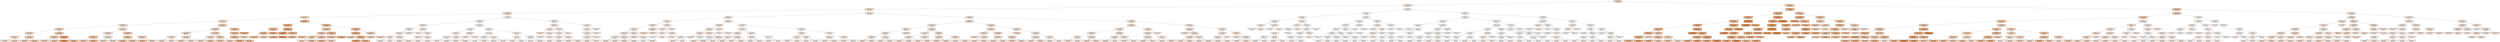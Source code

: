 digraph Tree {
node [shape=box, style="filled, rounded", color="black", fontname="helvetica"] ;
edge [fontname="helvetica"] ;
0 [label="x[25] <= 0.5\nsquared_error = 527780262.14\nsamples = 20879\nvalue = 31030.57", fillcolor="#fae5d7"] ;
1 [label="x[13] <= 0.5\nsquared_error = 322060927.59\nsamples = 16220\nvalue = 25214.72", fillcolor="#fbece1"] ;
0 -> 1 [labeldistance=2.5, labelangle=45, headlabel="True"] ;
2 [label="x[133] <= 0.5\nsquared_error = 331378362.26\nsamples = 13941\nvalue = 27646.25", fillcolor="#fae9dc"] ;
1 -> 2 ;
3 [label="x[10] <= 0.5\nsquared_error = 403980169.37\nsamples = 10420\nvalue = 29983.96", fillcolor="#fae7d9"] ;
2 -> 3 ;
4 [label="x[122] <= 0.5\nsquared_error = 416326997.18\nsamples = 9319\nvalue = 31773.7", fillcolor="#fae5d5"] ;
3 -> 4 ;
5 [label="x[8] <= 0.5\nsquared_error = 393843303.52\nsamples = 9182\nvalue = 31243.97", fillcolor="#fae5d6"] ;
4 -> 5 ;
6 [label="x[62] <= 0.5\nsquared_error = 359257182.93\nsamples = 7845\nvalue = 29854.35", fillcolor="#fae7d9"] ;
5 -> 6 ;
7 [label="x[37] <= 0.5\nsquared_error = 559250087.28\nsamples = 670\nvalue = 39287.74", fillcolor="#f8ddc9"] ;
6 -> 7 ;
8 [label="x[117] <= 0.5\nsquared_error = 492765851.1\nsamples = 459\nvalue = 35763.11", fillcolor="#f9e0cf"] ;
7 -> 8 ;
9 [label="x[0] <= 0.5\nsquared_error = 408229774.73\nsamples = 377\nvalue = 33478.15", fillcolor="#f9e3d3"] ;
8 -> 9 ;
10 [label="squared_error = 310546949.31\nsamples = 116\nvalue = 28056.5", fillcolor="#fae9dc"] ;
9 -> 10 ;
11 [label="squared_error = 431875623.84\nsamples = 261\nvalue = 35773.92", fillcolor="#f9e0cf"] ;
9 -> 11 ;
12 [label="x[63] <= 0.5\nsquared_error = 750883601.03\nsamples = 82\nvalue = 46553.17", fillcolor="#f6d5bd"] ;
8 -> 12 ;
13 [label="squared_error = 496482819.58\nsamples = 48\nvalue = 42164.86", fillcolor="#f7d9c4"] ;
12 -> 13 ;
14 [label="squared_error = 1046512111.69\nsamples = 34\nvalue = 52798.08", fillcolor="#f5ceb2"] ;
12 -> 14 ;
15 [label="x[48] <= 0.5\nsquared_error = 618064502.88\nsamples = 211\nvalue = 46965.26", fillcolor="#f6d4bc"] ;
7 -> 15 ;
16 [label="x[66] <= 0.5\nsquared_error = 575985849.61\nsamples = 203\nvalue = 45709.38", fillcolor="#f6d6be"] ;
15 -> 16 ;
17 [label="squared_error = 592094403.98\nsamples = 120\nvalue = 41731.18", fillcolor="#f7dac5"] ;
16 -> 17 ;
18 [label="squared_error = 501166629.54\nsamples = 83\nvalue = 51231.34", fillcolor="#f5d0b5"] ;
16 -> 18 ;
19 [label="x[135] <= 8.0\nsquared_error = 461500000.0\nsamples = 8\nvalue = 83500.0", fillcolor="#eead7e"] ;
15 -> 19 ;
20 [label="squared_error = 327534722.22\nsamples = 4\nvalue = 96083.33", fillcolor="#eb9f69"] ;
19 -> 20 ;
21 [label="squared_error = 204240000.0\nsamples = 4\nvalue = 68400.0", fillcolor="#f1bd98"] ;
19 -> 21 ;
22 [label="x[120] <= 0.5\nsquared_error = 331799776.74\nsamples = 7175\nvalue = 28982.84", fillcolor="#fae8da"] ;
6 -> 22 ;
23 [label="x[49] <= 0.5\nsquared_error = 323781556.51\nsamples = 7082\nvalue = 28680.28", fillcolor="#fae8db"] ;
22 -> 23 ;
24 [label="x[0] <= 0.5\nsquared_error = 729013469.39\nsamples = 23\nvalue = 59028.57", fillcolor="#f3c7a7"] ;
23 -> 24 ;
25 [label="squared_error = 341009695.29\nsamples = 11\nvalue = 50263.16", fillcolor="#f5d1b6"] ;
24 -> 25 ;
26 [label="squared_error = 990183593.75\nsamples = 12\nvalue = 69437.5", fillcolor="#f1bc96"] ;
24 -> 26 ;
27 [label="x[83] <= 0.5\nsquared_error = 319631371.79\nsamples = 7059\nvalue = 28585.52", fillcolor="#fae8db"] ;
23 -> 27 ;
28 [label="squared_error = 315458024.69\nsamples = 425\nvalue = 35377.78", fillcolor="#f9e1cf"] ;
27 -> 28 ;
29 [label="squared_error = 316753130.59\nsamples = 6634\nvalue = 28150.29", fillcolor="#fae8dc"] ;
27 -> 29 ;
30 [label="x[1] <= 0.5\nsquared_error = 389110934.52\nsamples = 93\nvalue = 52772.73", fillcolor="#f5ceb2"] ;
22 -> 30 ;
31 [label="x[38] <= 0.5\nsquared_error = 339334792.24\nsamples = 65\nvalue = 58668.42", fillcolor="#f4c8a8"] ;
30 -> 31 ;
32 [label="squared_error = 345010190.66\nsamples = 53\nvalue = 60551.28", fillcolor="#f3c6a5"] ;
31 -> 32 ;
33 [label="squared_error = 222396193.77\nsamples = 12\nvalue = 50029.41", fillcolor="#f5d1b7"] ;
31 -> 33 ;
34 [label="x[40] <= 0.5\nsquared_error = 282676649.31\nsamples = 28\nvalue = 41104.17", fillcolor="#f7dbc6"] ;
30 -> 34 ;
35 [label="squared_error = 299846938.78\nsamples = 8\nvalue = 59214.29", fillcolor="#f3c7a7"] ;
34 -> 35 ;
36 [label="squared_error = 84948961.94\nsamples = 20\nvalue = 33647.06", fillcolor="#f9e3d2"] ;
34 -> 36 ;
37 [label="x[109] <= 0.5\nsquared_error = 520096458.13\nsamples = 1337\nvalue = 39558.27", fillcolor="#f8dcc8"] ;
5 -> 37 ;
38 [label="x[0] <= 0.5\nsquared_error = 492049622.8\nsamples = 1276\nvalue = 38509.9", fillcolor="#f8ddca"] ;
37 -> 38 ;
39 [label="x[105] <= 0.5\nsquared_error = 431686319.27\nsamples = 330\nvalue = 33539.23", fillcolor="#f9e3d3"] ;
38 -> 39 ;
40 [label="x[135] <= 4.5\nsquared_error = 131311540.37\nsamples = 42\nvalue = 25224.65", fillcolor="#fbece1"] ;
39 -> 40 ;
41 [label="squared_error = 187215920.92\nsamples = 18\nvalue = 29161.29", fillcolor="#fae7da"] ;
40 -> 41 ;
42 [label="squared_error = 66667373.44\nsamples = 24\nvalue = 22173.75", fillcolor="#fcefe6"] ;
40 -> 42 ;
43 [label="x[5] <= 0.5\nsquared_error = 467587650.26\nsamples = 288\nvalue = 34896.32", fillcolor="#f9e1d0"] ;
39 -> 43 ;
44 [label="squared_error = 464590762.05\nsamples = 262\nvalue = 35940.31", fillcolor="#f9e0ce"] ;
43 -> 44 ;
45 [label="squared_error = 412114149.31\nsamples = 26\nvalue = 26479.17", fillcolor="#fbeade"] ;
43 -> 45 ;
46 [label="x[134] <= 0.5\nsquared_error = 501360615.59\nsamples = 946\nvalue = 40211.64", fillcolor="#f8dcc7"] ;
38 -> 46 ;
47 [label="x[101] <= 0.5\nsquared_error = 412550438.22\nsamples = 160\nvalue = 33391.3", fillcolor="#f9e3d3"] ;
46 -> 47 ;
48 [label="squared_error = 338675145.24\nsamples = 145\nvalue = 31462.72", fillcolor="#fae5d6"] ;
47 -> 48 ;
49 [label="squared_error = 743009600.0\nsamples = 15\nvalue = 50980.0", fillcolor="#f5d0b5"] ;
47 -> 49 ;
50 [label="x[135] <= 3.5\nsquared_error = 508111288.1\nsamples = 786\nvalue = 41620.24", fillcolor="#f7dac5"] ;
46 -> 50 ;
51 [label="squared_error = 511884344.48\nsamples = 244\nvalue = 45967.68", fillcolor="#f6d5bd"] ;
50 -> 51 ;
52 [label="squared_error = 494160713.97\nsamples = 542\nvalue = 39672.64", fillcolor="#f8dcc8"] ;
50 -> 52 ;
53 [label="x[2] <= 0.5\nsquared_error = 603516177.29\nsamples = 61\nvalue = 61452.63", fillcolor="#f3c5a3"] ;
37 -> 53 ;
54 [label="x[101] <= 0.5\nsquared_error = 564179349.98\nsamples = 55\nvalue = 59413.79", fillcolor="#f3c7a7"] ;
53 -> 54 ;
55 [label="x[6] <= 0.5\nsquared_error = 572822820.04\nsamples = 50\nvalue = 61428.57", fillcolor="#f3c5a3"] ;
54 -> 55 ;
56 [label="squared_error = 226687500.0\nsamples = 4\nvalue = 75750.0", fillcolor="#f0b58b"] ;
55 -> 56 ;
57 [label="squared_error = 586417244.28\nsamples = 46\nvalue = 59768.12", fillcolor="#f3c6a6"] ;
55 -> 57 ;
58 [label="squared_error = 225690000.0\nsamples = 5\nvalue = 43900.0", fillcolor="#f7d8c1"] ;
54 -> 58 ;
59 [label="squared_error = 494484375.0\nsamples = 6\nvalue = 83625.0", fillcolor="#eead7e"] ;
53 -> 59 ;
60 [label="x[9] <= 0.5\nsquared_error = 680675539.56\nsamples = 137\nvalue = 65954.0", fillcolor="#f2c09c"] ;
4 -> 60 ;
61 [label="x[0] <= 0.5\nsquared_error = 448575715.6\nsamples = 33\nvalue = 78184.21", fillcolor="#efb387"] ;
60 -> 61 ;
62 [label="x[63] <= 0.5\nsquared_error = 420673177.08\nsamples = 15\nvalue = 69062.5", fillcolor="#f1bc96"] ;
61 -> 62 ;
63 [label="x[135] <= 9.5\nsquared_error = 401728373.7\nsamples = 11\nvalue = 62647.06", fillcolor="#f3c3a1"] ;
62 -> 63 ;
64 [label="squared_error = 328117283.95\nsamples = 7\nvalue = 70777.78", fillcolor="#f1bb94"] ;
63 -> 64 ;
65 [label="squared_error = 326500000.0\nsamples = 4\nvalue = 53500.0", fillcolor="#f5cdb1"] ;
63 -> 65 ;
66 [label="squared_error = 123979591.84\nsamples = 4\nvalue = 84642.86", fillcolor="#eeac7c"] ;
62 -> 66 ;
67 [label="x[136] <= 1.5\nsquared_error = 364345730.03\nsamples = 18\nvalue = 84818.18", fillcolor="#eeac7c"] ;
61 -> 67 ;
68 [label="x[117] <= 0.5\nsquared_error = 291312500.0\nsamples = 10\nvalue = 93250.0", fillcolor="#eca26e"] ;
67 -> 68 ;
69 [label="squared_error = 137913223.14\nsamples = 4\nvalue = 81363.64", fillcolor="#efaf82"] ;
68 -> 69 ;
70 [label="squared_error = 95061728.4\nsamples = 6\nvalue = 107777.78", fillcolor="#e99355"] ;
68 -> 70 ;
71 [label="x[62] <= 0.5\nsquared_error = 199053254.44\nsamples = 8\nvalue = 71846.15", fillcolor="#f1b992"] ;
67 -> 71 ;
72 [label="squared_error = 292908163.27\nsamples = 4\nvalue = 75142.86", fillcolor="#f0b68c"] ;
71 -> 72 ;
73 [label="squared_error = 62083333.33\nsamples = 4\nvalue = 68000.0", fillcolor="#f2be98"] ;
71 -> 73 ;
74 [label="x[0] <= 0.5\nsquared_error = 691455352.09\nsamples = 104\nvalue = 61804.46", fillcolor="#f3c4a3"] ;
60 -> 74 ;
75 [label="x[120] <= 0.5\nsquared_error = 644400681.52\nsamples = 51\nvalue = 55586.14", fillcolor="#f4cbad"] ;
74 -> 75 ;
76 [label="x[1] <= 0.5\nsquared_error = 599358022.04\nsamples = 38\nvalue = 49846.72", fillcolor="#f6d1b7"] ;
75 -> 76 ;
77 [label="x[136] <= 2.5\nsquared_error = 482360561.91\nsamples = 20\nvalue = 42951.61", fillcolor="#f7d9c3"] ;
76 -> 77 ;
78 [label="squared_error = 525295898.44\nsamples = 10\nvalue = 35531.25", fillcolor="#f9e1cf"] ;
77 -> 78 ;
79 [label="squared_error = 315182222.22\nsamples = 10\nvalue = 50866.67", fillcolor="#f5d0b5"] ;
77 -> 79 ;
80 [label="x[136] <= 2.5\nsquared_error = 620363280.56\nsamples = 18\nvalue = 56971.67", fillcolor="#f4c9ab"] ;
76 -> 80 ;
81 [label="squared_error = 683185950.41\nsamples = 12\nvalue = 63136.36", fillcolor="#f3c3a0"] ;
80 -> 81 ;
82 [label="squared_error = 55689960.94\nsamples = 6\nvalue = 40018.75", fillcolor="#f8dcc8"] ;
80 -> 82 ;
83 [label="x[2] <= 0.5\nsquared_error = 424704545.45\nsamples = 13\nvalue = 71500.0", fillcolor="#f1ba92"] ;
75 -> 83 ;
84 [label="squared_error = 331623724.49\nsamples = 7\nvalue = 64964.29", fillcolor="#f2c19d"] ;
83 -> 84 ;
85 [label="squared_error = 382027343.75\nsamples = 6\nvalue = 82937.5", fillcolor="#eeae7f"] ;
83 -> 85 ;
86 [label="x[116] <= 0.5\nsquared_error = 662775916.96\nsamples = 53\nvalue = 67876.47", fillcolor="#f2be98"] ;
74 -> 86 ;
87 [label="x[26] <= 0.5\nsquared_error = 563458832.18\nsamples = 43\nvalue = 73463.77", fillcolor="#f0b88f"] ;
86 -> 87 ;
88 [label="squared_error = 234693877.55\nsamples = 5\nvalue = 59642.86", fillcolor="#f3c7a6"] ;
87 -> 88 ;
89 [label="x[62] <= 0.5\nsquared_error = 576576027.58\nsamples = 38\nvalue = 75024.19", fillcolor="#f0b68c"] ;
87 -> 89 ;
90 [label="squared_error = 384014792.9\nsamples = 9\nvalue = 85153.85", fillcolor="#eeab7b"] ;
89 -> 90 ;
91 [label="squared_error = 593218242.4\nsamples = 29\nvalue = 72336.73", fillcolor="#f1b991"] ;
89 -> 91 ;
92 [label="x[135] <= 7.0\nsquared_error = 375874023.44\nsamples = 10\nvalue = 43781.25", fillcolor="#f7d8c1"] ;
86 -> 92 ;
93 [label="squared_error = 621244897.96\nsamples = 4\nvalue = 50071.43", fillcolor="#f5d1b7"] ;
92 -> 93 ;
94 [label="squared_error = 130320987.65\nsamples = 6\nvalue = 38888.89", fillcolor="#f8ddc9"] ;
92 -> 94 ;
95 [label="x[109] <= 0.5\nsquared_error = 33944009.91\nsamples = 1101\nvalue = 14607.4", fillcolor="#fdf7f3"] ;
3 -> 95 ;
96 [label="x[105] <= 0.5\nsquared_error = 33316891.35\nsamples = 1007\nvalue = 14337.04", fillcolor="#fdf7f3"] ;
95 -> 96 ;
97 [label="x[110] <= 0.5\nsquared_error = 42972722.68\nsamples = 93\nvalue = 17020.49", fillcolor="#fdf4ee"] ;
96 -> 97 ;
98 [label="x[135] <= 9.5\nsquared_error = 40933389.49\nsamples = 64\nvalue = 18054.69", fillcolor="#fdf3ed"] ;
97 -> 98 ;
99 [label="x[136] <= 4.5\nsquared_error = 23835500.8\nsamples = 56\nvalue = 17286.14", fillcolor="#fdf4ee"] ;
98 -> 99 ;
100 [label="x[135] <= 8.5\nsquared_error = 18184136.7\nsamples = 36\nvalue = 15853.77", fillcolor="#fdf6f0"] ;
99 -> 100 ;
101 [label="squared_error = 15520172.84\nsamples = 32\nvalue = 16572.22", fillcolor="#fdf5ef"] ;
100 -> 101 ;
102 [label="squared_error = 13933593.75\nsamples = 4\nvalue = 11812.5", fillcolor="#fefaf7"] ;
100 -> 102 ;
103 [label="x[135] <= 1.5\nsquared_error = 23791388.89\nsamples = 20\nvalue = 19816.67", fillcolor="#fcf1ea"] ;
99 -> 103 ;
104 [label="squared_error = 1944444.44\nsamples = 5\nvalue = 18333.33", fillcolor="#fdf3ec"] ;
103 -> 104 ;
105 [label="squared_error = 31807256.24\nsamples = 15\nvalue = 20452.38", fillcolor="#fcf1e9"] ;
103 -> 105 ;
106 [label="squared_error = 122248520.71\nsamples = 8\nvalue = 22961.54", fillcolor="#fceee4"] ;
98 -> 106 ;
107 [label="x[136] <= 1.5\nsquared_error = 40633953.99\nsamples = 29\nvalue = 14952.08", fillcolor="#fdf7f2"] ;
97 -> 107 ;
108 [label="squared_error = 381172.84\nsamples = 5\nvalue = 10472.22", fillcolor="#fefcfa"] ;
107 -> 108 ;
109 [label="x[135] <= 2.5\nsquared_error = 44222942.14\nsamples = 24\nvalue = 15985.9", fillcolor="#fdf6f0"] ;
107 -> 109 ;
110 [label="squared_error = 75473958.33\nsamples = 4\nvalue = 23625.0", fillcolor="#fbede3"] ;
109 -> 110 ;
111 [label="x[136] <= 2.5\nsquared_error = 26001657.48\nsamples = 20\nvalue = 14596.97", fillcolor="#fdf7f3"] ;
109 -> 111 ;
112 [label="squared_error = 17397135.42\nsamples = 5\nvalue = 16812.5", fillcolor="#fdf5ef"] ;
111 -> 112 ;
113 [label="squared_error = 26510827.66\nsamples = 15\nvalue = 13330.95", fillcolor="#fef8f5"] ;
111 -> 113 ;
114 [label="x[107] <= 0.5\nsquared_error = 31536037.15\nsamples = 914\nvalue = 14065.3", fillcolor="#fdf8f3"] ;
96 -> 114 ;
115 [label="x[2] <= 0.5\nsquared_error = 37936742.37\nsamples = 91\nvalue = 16434.4", fillcolor="#fdf5ef"] ;
114 -> 115 ;
116 [label="x[135] <= 11.5\nsquared_error = 28450771.9\nsamples = 81\nvalue = 15746.06", fillcolor="#fdf6f1"] ;
115 -> 116 ;
117 [label="x[5] <= 0.5\nsquared_error = 23109369.64\nsamples = 68\nvalue = 15252.31", fillcolor="#fdf6f1"] ;
116 -> 117 ;
118 [label="squared_error = 20231652.95\nsamples = 52\nvalue = 14453.7", fillcolor="#fdf7f3"] ;
117 -> 118 ;
119 [label="squared_error = 24089163.24\nsamples = 16\nvalue = 17648.15", fillcolor="#fdf4ed"] ;
117 -> 119 ;
120 [label="x[88] <= 0.5\nsquared_error = 49549861.5\nsamples = 13\nvalue = 18552.63", fillcolor="#fcf3ec"] ;
116 -> 120 ;
121 [label="squared_error = 45894097.22\nsamples = 9\nvalue = 17541.67", fillcolor="#fdf4ee"] ;
120 -> 121 ;
122 [label="squared_error = 51061224.49\nsamples = 4\nvalue = 20285.71", fillcolor="#fcf1e9"] ;
120 -> 122 ;
123 [label="x[135] <= 8.5\nsquared_error = 80700255.1\nsamples = 10\nvalue = 22678.57", fillcolor="#fceee5"] ;
115 -> 123 ;
124 [label="squared_error = 97808593.75\nsamples = 6\nvalue = 25187.5", fillcolor="#fbece1"] ;
123 -> 124 ;
125 [label="squared_error = 38305555.56\nsamples = 4\nvalue = 19333.33", fillcolor="#fcf2eb"] ;
123 -> 125 ;
126 [label="x[88] <= 0.5\nsquared_error = 30145725.01\nsamples = 823\nvalue = 13804.53", fillcolor="#fef8f4"] ;
114 -> 126 ;
127 [label="x[6] <= 0.5\nsquared_error = 25761814.64\nsamples = 425\nvalue = 13198.31", fillcolor="#fef9f5"] ;
126 -> 127 ;
128 [label="x[136] <= 4.5\nsquared_error = 18034903.85\nsamples = 69\nvalue = 11782.38", fillcolor="#fefaf7"] ;
127 -> 128 ;
129 [label="squared_error = 11241493.78\nsamples = 65\nvalue = 11248.97", fillcolor="#fefbf8"] ;
128 -> 129 ;
130 [label="squared_error = 55125000.0\nsamples = 4\nvalue = 18250.0", fillcolor="#fdf3ec"] ;
128 -> 130 ;
131 [label="x[135] <= 5.5\nsquared_error = 26786323.21\nsamples = 356\nvalue = 13470.11", fillcolor="#fef8f4"] ;
127 -> 131 ;
132 [label="squared_error = 36491018.88\nsamples = 177\nvalue = 14115.36", fillcolor="#fdf8f3"] ;
131 -> 132 ;
133 [label="squared_error = 16756610.68\nsamples = 179\nvalue = 12854.82", fillcolor="#fef9f5"] ;
131 -> 133 ;
134 [label="x[134] <= 0.5\nsquared_error = 33914139.55\nsamples = 398\nvalue = 14432.91", fillcolor="#fdf7f3"] ;
126 -> 134 ;
135 [label="x[135] <= 4.5\nsquared_error = 7262759.52\nsamples = 20\nvalue = 11205.88", fillcolor="#fefbf8"] ;
134 -> 135 ;
136 [label="squared_error = 11590880.1\nsamples = 7\nvalue = 12303.57", fillcolor="#fefaf6"] ;
135 -> 136 ;
137 [label="squared_error = 2799218.75\nsamples = 13\nvalue = 10437.5", fillcolor="#fefcfa"] ;
135 -> 137 ;
138 [label="x[82] <= 0.5\nsquared_error = 34808002.85\nsamples = 378\nvalue = 14617.31", fillcolor="#fdf7f3"] ;
134 -> 138 ;
139 [label="squared_error = 34521420.7\nsamples = 352\nvalue = 14477.16", fillcolor="#fdf7f3"] ;
138 -> 139 ;
140 [label="squared_error = 34621301.78\nsamples = 26\nvalue = 16615.38", fillcolor="#fdf5ef"] ;
138 -> 140 ;
141 [label="x[135] <= 8.5\nsquared_error = 31760933.33\nsamples = 94\nvalue = 17430.0", fillcolor="#fdf4ee"] ;
95 -> 141 ;
142 [label="x[107] <= 0.5\nsquared_error = 37757110.65\nsamples = 61\nvalue = 18040.32", fillcolor="#fdf3ed"] ;
141 -> 142 ;
143 [label="x[6] <= 0.5\nsquared_error = 24156462.59\nsamples = 13\nvalue = 20714.29", fillcolor="#fcf0e8"] ;
142 -> 143 ;
144 [label="squared_error = 9428571.43\nsamples = 4\nvalue = 25000.0", fillcolor="#fbece1"] ;
143 -> 144 ;
145 [label="x[82] <= 0.5\nsquared_error = 17744897.96\nsamples = 9\nvalue = 18571.43", fillcolor="#fcf3ec"] ;
143 -> 145 ;
146 [label="squared_error = 9408163.27\nsamples = 5\nvalue = 17642.86", fillcolor="#fdf4ed"] ;
145 -> 146 ;
147 [label="squared_error = 24357142.86\nsamples = 4\nvalue = 19500.0", fillcolor="#fcf2ea"] ;
145 -> 147 ;
148 [label="x[136] <= 4.5\nsquared_error = 39030273.44\nsamples = 48\nvalue = 17260.42", fillcolor="#fdf4ee"] ;
142 -> 148 ;
149 [label="x[136] <= 2.5\nsquared_error = 44570468.75\nsamples = 42\nvalue = 17837.5", fillcolor="#fdf4ed"] ;
148 -> 149 ;
150 [label="x[0] <= 0.5\nsquared_error = 44646600.0\nsamples = 16\nvalue = 16470.0", fillcolor="#fdf5ef"] ;
149 -> 150 ;
151 [label="squared_error = 11320987.65\nsamples = 7\nvalue = 13888.89", fillcolor="#fef8f4"] ;
150 -> 151 ;
152 [label="squared_error = 57536865.23\nsamples = 9\nvalue = 17921.88", fillcolor="#fdf3ed"] ;
150 -> 152 ;
153 [label="x[1] <= 0.5\nsquared_error = 42226224.49\nsamples = 26\nvalue = 18814.29", fillcolor="#fcf3eb"] ;
149 -> 153 ;
154 [label="squared_error = 37583545.92\nsamples = 22\nvalue = 17964.29", fillcolor="#fdf3ed"] ;
153 -> 154 ;
155 [label="squared_error = 46346938.78\nsamples = 4\nvalue = 22214.29", fillcolor="#fcefe6"] ;
153 -> 155 ;
156 [label="squared_error = 1338541.67\nsamples = 6\nvalue = 14375.0", fillcolor="#fdf7f3"] ;
148 -> 156 ;
157 [label="x[5] <= 0.5\nsquared_error = 20378347.18\nsamples = 33\nvalue = 16434.21", fillcolor="#fdf5ef"] ;
141 -> 157 ;
158 [label="x[135] <= 11.5\nsquared_error = 21474648.44\nsamples = 28\nvalue = 17543.75", fillcolor="#fdf4ee"] ;
157 -> 158 ;
159 [label="x[2] <= 0.5\nsquared_error = 23636080.99\nsamples = 20\nvalue = 18133.93", fillcolor="#fdf3ed"] ;
158 -> 159 ;
160 [label="x[83] <= 0.5\nsquared_error = 18062358.28\nsamples = 16\nvalue = 18654.76", fillcolor="#fcf3ec"] ;
159 -> 160 ;
161 [label="squared_error = 6240000.0\nsamples = 4\nvalue = 22600.0", fillcolor="#fceee5"] ;
160 -> 161 ;
162 [label="squared_error = 15372802.73\nsamples = 12\nvalue = 17421.88", fillcolor="#fdf4ee"] ;
160 -> 162 ;
163 [label="squared_error = 37102040.82\nsamples = 4\nvalue = 16571.43", fillcolor="#fdf5ef"] ;
159 -> 163 ;
164 [label="squared_error = 13722222.22\nsamples = 8\nvalue = 16166.67", fillcolor="#fdf5f0"] ;
158 -> 164 ;
165 [label="squared_error = 8086505.19\nsamples = 5\nvalue = 13823.53", fillcolor="#fef8f4"] ;
157 -> 165 ;
166 [label="x[22] <= 0.5\nsquared_error = 55531848.83\nsamples = 3521\nvalue = 20792.61", fillcolor="#fcf0e8"] ;
2 -> 166 ;
167 [label="x[0] <= 0.5\nsquared_error = 47145178.18\nsamples = 2164\nvalue = 18568.37", fillcolor="#fcf3ec"] ;
166 -> 167 ;
168 [label="x[3] <= 0.5\nsquared_error = 53872126.9\nsamples = 755\nvalue = 20658.42", fillcolor="#fcf1e8"] ;
167 -> 168 ;
169 [label="x[32] <= 0.5\nsquared_error = 52850751.69\nsamples = 697\nvalue = 21024.6", fillcolor="#fcf0e8"] ;
168 -> 169 ;
170 [label="x[39] <= 0.5\nsquared_error = 52207545.09\nsamples = 687\nvalue = 20921.24", fillcolor="#fcf0e8"] ;
169 -> 170 ;
171 [label="x[135] <= 5.5\nsquared_error = 52262180.81\nsamples = 643\nvalue = 21120.38", fillcolor="#fcf0e8"] ;
170 -> 171 ;
172 [label="x[33] <= 0.5\nsquared_error = 55802358.68\nsamples = 264\nvalue = 20337.44", fillcolor="#fcf1e9"] ;
171 -> 172 ;
173 [label="squared_error = 54203134.61\nsamples = 83\nvalue = 21862.89", fillcolor="#fcefe6"] ;
172 -> 173 ;
174 [label="squared_error = 54988000.1\nsamples = 181\nvalue = 19642.57", fillcolor="#fcf2ea"] ;
172 -> 174 ;
175 [label="x[135] <= 11.5\nsquared_error = 49239737.38\nsamples = 379\nvalue = 21639.38", fillcolor="#fcefe7"] ;
171 -> 175 ;
176 [label="squared_error = 47265812.78\nsamples = 309\nvalue = 22005.21", fillcolor="#fcefe6"] ;
175 -> 176 ;
177 [label="squared_error = 54939511.96\nsamples = 70\nvalue = 19915.28", fillcolor="#fcf1ea"] ;
175 -> 177 ;
178 [label="x[136] <= 2.5\nsquared_error = 42037360.85\nsamples = 44\nvalue = 17960.14", fillcolor="#fdf3ed"] ;
170 -> 178 ;
179 [label="squared_error = 59951388.89\nsamples = 4\nvalue = 30083.33", fillcolor="#fae6d8"] ;
178 -> 179 ;
180 [label="x[135] <= 2.5\nsquared_error = 25000881.83\nsamples = 40\nvalue = 16805.56", fillcolor="#fdf5ef"] ;
178 -> 180 ;
181 [label="squared_error = 9312130.18\nsamples = 5\nvalue = 11269.23", fillcolor="#fefbf8"] ;
180 -> 181 ;
182 [label="squared_error = 19038725.0\nsamples = 35\nvalue = 18245.0", fillcolor="#fdf3ec"] ;
180 -> 182 ;
183 [label="x[136] <= 2.5\nsquared_error = 30331360.95\nsamples = 10\nvalue = 29730.77", fillcolor="#fae7d9"] ;
169 -> 183 ;
184 [label="squared_error = 1701388.89\nsamples = 4\nvalue = 33583.33", fillcolor="#f9e3d2"] ;
183 -> 184 ;
185 [label="squared_error = 31244897.96\nsamples = 6\nvalue = 26428.57", fillcolor="#fbeadf"] ;
183 -> 185 ;
186 [label="x[135] <= 11.5\nsquared_error = 45409873.97\nsamples = 58\nvalue = 16295.7", fillcolor="#fdf5f0"] ;
168 -> 186 ;
187 [label="x[26] <= 0.5\nsquared_error = 41440992.89\nsamples = 52\nvalue = 15542.17", fillcolor="#fdf6f1"] ;
186 -> 187 ;
188 [label="x[135] <= 3.5\nsquared_error = 13850000.0\nsamples = 12\nvalue = 12500.0", fillcolor="#fef9f6"] ;
187 -> 188 ;
189 [label="squared_error = 12020661.16\nsamples = 7\nvalue = 11545.45", fillcolor="#fefaf8"] ;
188 -> 189 ;
190 [label="squared_error = 13611111.11\nsamples = 5\nvalue = 13666.67", fillcolor="#fef8f4"] ;
188 -> 190 ;
191 [label="x[33] <= 0.5\nsquared_error = 46329302.09\nsamples = 40\nvalue = 16507.94", fillcolor="#fdf5ef"] ;
187 -> 191 ;
192 [label="squared_error = 50183593.75\nsamples = 8\nvalue = 20437.5", fillcolor="#fcf1e9"] ;
191 -> 192 ;
193 [label="x[5] <= 0.5\nsquared_error = 37971027.61\nsamples = 32\nvalue = 15170.21", fillcolor="#fdf6f2"] ;
191 -> 193 ;
194 [label="squared_error = 43124142.66\nsamples = 20\nvalue = 17074.07", fillcolor="#fdf4ee"] ;
193 -> 194 ;
195 [label="squared_error = 19515000.0\nsamples = 12\nvalue = 12600.0", fillcolor="#fef9f6"] ;
193 -> 195 ;
196 [label="squared_error = 34522500.0\nsamples = 6\nvalue = 22550.0", fillcolor="#fcefe5"] ;
186 -> 196 ;
197 [label="x[28] <= 0.5\nsquared_error = 39981899.75\nsamples = 1409\nvalue = 17453.24", fillcolor="#fdf4ee"] ;
167 -> 197 ;
198 [label="x[136] <= 4.5\nsquared_error = 40919246.99\nsamples = 75\nvalue = 23581.47", fillcolor="#fbede3"] ;
197 -> 198 ;
199 [label="x[135] <= 3.5\nsquared_error = 38130959.46\nsamples = 67\nvalue = 24326.44", fillcolor="#fbede2"] ;
198 -> 199 ;
200 [label="x[30] <= 0.5\nsquared_error = 37082400.0\nsamples = 15\nvalue = 22740.0", fillcolor="#fceee5"] ;
199 -> 200 ;
201 [label="squared_error = 30240000.0\nsamples = 7\nvalue = 27100.0", fillcolor="#fbeadd"] ;
200 -> 201 ;
202 [label="squared_error = 20522222.22\nsamples = 8\nvalue = 19833.33", fillcolor="#fcf1ea"] ;
200 -> 202 ;
203 [label="x[40] <= 0.5\nsquared_error = 37414283.77\nsamples = 52\nvalue = 24828.48", fillcolor="#fbece1"] ;
199 -> 203 ;
204 [label="squared_error = 59765432.1\nsamples = 5\nvalue = 22111.11", fillcolor="#fcefe6"] ;
203 -> 204 ;
205 [label="x[135] <= 8.5\nsquared_error = 33469116.84\nsamples = 47\nvalue = 25177.86", fillcolor="#fbece1"] ;
203 -> 205 ;
206 [label="squared_error = 31118477.55\nsamples = 23\nvalue = 26727.14", fillcolor="#fbeade"] ;
205 -> 206 ;
207 [label="squared_error = 31019183.67\nsamples = 24\nvalue = 23628.57", fillcolor="#fbede3"] ;
205 -> 207 ;
208 [label="x[135] <= 7.0\nsquared_error = 18588541.67\nsamples = 8\nvalue = 17125.0", fillcolor="#fdf4ee"] ;
198 -> 208 ;
209 [label="squared_error = 28145833.33\nsamples = 4\nvalue = 15750.0", fillcolor="#fdf6f1"] ;
208 -> 209 ;
210 [label="squared_error = 5250000.0\nsamples = 4\nvalue = 18500.0", fillcolor="#fcf3ec"] ;
208 -> 210 ;
211 [label="x[33] <= 0.5\nsquared_error = 37779642.54\nsamples = 1334\nvalue = 17120.28", fillcolor="#fdf4ee"] ;
197 -> 211 ;
212 [label="x[136] <= 3.5\nsquared_error = 35195788.89\nsamples = 270\nvalue = 18423.33", fillcolor="#fdf3ec"] ;
211 -> 212 ;
213 [label="x[135] <= 5.5\nsquared_error = 36757075.83\nsamples = 183\nvalue = 19419.14", fillcolor="#fcf2ea"] ;
212 -> 213 ;
214 [label="x[26] <= 0.5\nsquared_error = 40471766.49\nsamples = 75\nvalue = 20197.92", fillcolor="#fcf1e9"] ;
213 -> 214 ;
215 [label="squared_error = 41276404.79\nsamples = 21\nvalue = 17088.71", fillcolor="#fdf4ee"] ;
214 -> 215 ;
216 [label="squared_error = 35651432.9\nsamples = 54\nvalue = 21280.9", fillcolor="#fcf0e7"] ;
214 -> 216 ;
217 [label="x[135] <= 6.5\nsquared_error = 33662728.81\nsamples = 108\nvalue = 18908.47", fillcolor="#fcf2eb"] ;
213 -> 217 ;
218 [label="squared_error = 20799319.73\nsamples = 23\nvalue = 17035.71", fillcolor="#fdf4ee"] ;
217 -> 218 ;
219 [label="squared_error = 36138492.78\nsamples = 85\nvalue = 19466.31", fillcolor="#fcf2ea"] ;
217 -> 219 ;
220 [label="x[135] <= 9.5\nsquared_error = 25720538.9\nsamples = 87\nvalue = 16370.75", fillcolor="#fdf5f0"] ;
212 -> 220 ;
221 [label="x[26] <= 0.5\nsquared_error = 26344591.84\nsamples = 65\nvalue = 17257.14", fillcolor="#fdf4ee"] ;
220 -> 221 ;
222 [label="squared_error = 22827755.1\nsamples = 25\nvalue = 16828.57", fillcolor="#fdf5ef"] ;
221 -> 222 ;
223 [label="squared_error = 27965255.1\nsamples = 40\nvalue = 17471.43", fillcolor="#fdf4ee"] ;
221 -> 223 ;
224 [label="x[26] <= 0.5\nsquared_error = 17285572.56\nsamples = 22\nvalue = 14154.76", fillcolor="#fdf8f3"] ;
220 -> 224 ;
225 [label="squared_error = 17867984.69\nsamples = 14\nvalue = 15357.14", fillcolor="#fdf6f1"] ;
224 -> 225 ;
226 [label="squared_error = 7446428.57\nsamples = 8\nvalue = 11750.0", fillcolor="#fefaf7"] ;
224 -> 226 ;
227 [label="x[40] <= 0.5\nsquared_error = 37895133.95\nsamples = 1064\nvalue = 16772.28", fillcolor="#fdf5ef"] ;
211 -> 227 ;
228 [label="x[135] <= 6.5\nsquared_error = 23285909.53\nsamples = 68\nvalue = 14455.29", fillcolor="#fdf7f3"] ;
227 -> 228 ;
229 [label="x[38] <= 0.5\nsquared_error = 26951069.23\nsamples = 45\nvalue = 15364.08", fillcolor="#fdf6f1"] ;
228 -> 229 ;
230 [label="squared_error = 26525546.88\nsamples = 39\nvalue = 15087.5", fillcolor="#fdf7f2"] ;
229 -> 230 ;
231 [label="squared_error = 23747448.98\nsamples = 6\nvalue = 17892.86", fillcolor="#fdf4ed"] ;
229 -> 231 ;
232 [label="x[26] <= 0.5\nsquared_error = 9800151.52\nsamples = 23\nvalue = 12500.0", fillcolor="#fef9f6"] ;
228 -> 232 ;
233 [label="squared_error = 13860000.0\nsamples = 5\nvalue = 15700.0", fillcolor="#fdf6f1"] ;
232 -> 233 ;
234 [label="squared_error = 6920076.53\nsamples = 18\nvalue = 11928.57", fillcolor="#fefaf7"] ;
232 -> 234 ;
235 [label="x[6] <= 0.5\nsquared_error = 38479771.02\nsamples = 996\nvalue = 16924.7", fillcolor="#fdf5ef"] ;
227 -> 235 ;
236 [label="x[135] <= 5.0\nsquared_error = 39450274.35\nsamples = 16\nvalue = 21101.85", fillcolor="#fcf0e8"] ;
235 -> 236 ;
237 [label="squared_error = 38334960.94\nsamples = 6\nvalue = 17468.75", fillcolor="#fdf4ee"] ;
236 -> 237 ;
238 [label="squared_error = 32022160.66\nsamples = 10\nvalue = 22631.58", fillcolor="#fceee5"] ;
236 -> 238 ;
239 [label="x[135] <= 2.5\nsquared_error = 38154480.69\nsamples = 980\nvalue = 16852.12", fillcolor="#fdf5ef"] ;
235 -> 239 ;
240 [label="squared_error = 43322979.04\nsamples = 133\nvalue = 17982.94", fillcolor="#fdf3ed"] ;
239 -> 240 ;
241 [label="squared_error = 37109984.35\nsamples = 847\nvalue = 16674.46", fillcolor="#fdf5ef"] ;
239 -> 241 ;
242 [label="x[28] <= 0.5\nsquared_error = 48411196.5\nsamples = 1357\nvalue = 24343.99", fillcolor="#fbede2"] ;
166 -> 242 ;
243 [label="x[0] <= 0.5\nsquared_error = 43174411.98\nsamples = 242\nvalue = 28217.31", fillcolor="#fae8dc"] ;
242 -> 243 ;
244 [label="x[26] <= 0.5\nsquared_error = 44374894.81\nsamples = 124\nvalue = 26893.59", fillcolor="#fbeade"] ;
243 -> 244 ;
245 [label="x[136] <= 4.5\nsquared_error = 33291779.34\nsamples = 29\nvalue = 23372.09", fillcolor="#fbeee4"] ;
244 -> 245 ;
246 [label="x[41] <= 0.5\nsquared_error = 22480277.57\nsamples = 24\nvalue = 22283.78", fillcolor="#fcefe6"] ;
245 -> 246 ;
247 [label="x[135] <= 7.0\nsquared_error = 16916232.64\nsamples = 14\nvalue = 23770.83", fillcolor="#fbede3"] ;
246 -> 247 ;
248 [label="squared_error = 18040000.0\nsamples = 5\nvalue = 26100.0", fillcolor="#fbebdf"] ;
247 -> 248 ;
249 [label="squared_error = 9470663.27\nsamples = 9\nvalue = 22107.14", fillcolor="#fcefe6"] ;
247 -> 249 ;
250 [label="x[136] <= 2.5\nsquared_error = 21133136.09\nsamples = 10\nvalue = 19538.46", fillcolor="#fcf2ea"] ;
246 -> 250 ;
251 [label="squared_error = 5887755.1\nsamples = 5\nvalue = 18571.43", fillcolor="#fcf3ec"] ;
250 -> 251 ;
252 [label="squared_error = 36555555.56\nsamples = 5\nvalue = 20666.67", fillcolor="#fcf1e8"] ;
250 -> 252 ;
253 [label="squared_error = 47618055.56\nsamples = 5\nvalue = 30083.33", fillcolor="#fae6d8"] ;
245 -> 253 ;
254 [label="x[29] <= 0.5\nsquared_error = 43009649.3\nsamples = 95\nvalue = 27889.8", fillcolor="#fae9dc"] ;
244 -> 254 ;
255 [label="x[33] <= 0.5\nsquared_error = 37019631.17\nsamples = 24\nvalue = 25329.27", fillcolor="#fbece0"] ;
254 -> 255 ;
256 [label="x[135] <= 3.5\nsquared_error = 29418367.35\nsamples = 16\nvalue = 24214.29", fillcolor="#fbede2"] ;
255 -> 256 ;
257 [label="squared_error = 15702479.34\nsamples = 4\nvalue = 27545.45", fillcolor="#fae9dd"] ;
256 -> 257 ;
258 [label="squared_error = 26467128.03\nsamples = 12\nvalue = 22058.82", fillcolor="#fcefe6"] ;
256 -> 258 ;
259 [label="x[136] <= 2.5\nsquared_error = 44946745.56\nsamples = 8\nvalue = 27730.77", fillcolor="#fae9dc"] ;
255 -> 259 ;
260 [label="squared_error = 64560000.0\nsamples = 4\nvalue = 27300.0", fillcolor="#fbe9dd"] ;
259 -> 260 ;
261 [label="squared_error = 32500000.0\nsamples = 4\nvalue = 28000.0", fillcolor="#fae9dc"] ;
259 -> 261 ;
262 [label="x[2] <= 0.5\nsquared_error = 41905963.4\nsamples = 71\nvalue = 28835.59", fillcolor="#fae8da"] ;
254 -> 262 ;
263 [label="x[41] <= 0.5\nsquared_error = 33268398.44\nsamples = 50\nvalue = 29768.75", fillcolor="#fae7d9"] ;
262 -> 263 ;
264 [label="squared_error = 31329833.98\nsamples = 41\nvalue = 29171.88", fillcolor="#fae7da"] ;
263 -> 264 ;
265 [label="squared_error = 33897460.94\nsamples = 9\nvalue = 32156.25", fillcolor="#f9e4d5"] ;
263 -> 265 ;
266 [label="x[136] <= 2.5\nsquared_error = 56149973.99\nsamples = 21\nvalue = 26427.42", fillcolor="#fbeadf"] ;
262 -> 266 ;
267 [label="squared_error = 59632877.07\nsamples = 15\nvalue = 24420.45", fillcolor="#fbede2"] ;
266 -> 267 ;
268 [label="squared_error = 13722222.22\nsamples = 6\nvalue = 31333.33", fillcolor="#fae5d6"] ;
266 -> 268 ;
269 [label="x[41] <= 0.5\nsquared_error = 38469470.74\nsamples = 118\nvalue = 29541.03", fillcolor="#fae7d9"] ;
243 -> 269 ;
270 [label="x[136] <= 3.5\nsquared_error = 32930784.02\nsamples = 79\nvalue = 30719.23", fillcolor="#fae6d7"] ;
269 -> 270 ;
271 [label="x[40] <= 0.5\nsquared_error = 27916846.94\nsamples = 54\nvalue = 29767.44", fillcolor="#fae7d9"] ;
270 -> 271 ;
272 [label="squared_error = 35722222.22\nsamples = 4\nvalue = 33833.33", fillcolor="#f9e2d2"] ;
271 -> 272 ;
273 [label="x[136] <= 2.5\nsquared_error = 25998593.75\nsamples = 50\nvalue = 29462.5", fillcolor="#fae7d9"] ;
271 -> 273 ;
274 [label="squared_error = 17936461.22\nsamples = 26\nvalue = 30565.79", fillcolor="#fae6d8"] ;
273 -> 274 ;
275 [label="squared_error = 31195153.06\nsamples = 24\nvalue = 28464.29", fillcolor="#fae8db"] ;
273 -> 275 ;
276 [label="x[135] <= 8.5\nsquared_error = 37499354.34\nsamples = 25\nvalue = 32579.55", fillcolor="#f9e4d4"] ;
270 -> 276 ;
277 [label="x[137] <= 0.5\nsquared_error = 28759945.13\nsamples = 15\nvalue = 30407.41", fillcolor="#fae6d8"] ;
276 -> 277 ;
278 [label="squared_error = 22535147.39\nsamples = 11\nvalue = 31476.19", fillcolor="#fae5d6"] ;
277 -> 278 ;
279 [label="squared_error = 32555555.56\nsamples = 4\nvalue = 26666.67", fillcolor="#fbeade"] ;
277 -> 279 ;
280 [label="x[136] <= 4.5\nsquared_error = 31984429.07\nsamples = 10\nvalue = 36029.41", fillcolor="#f9e0ce"] ;
276 -> 280 ;
281 [label="squared_error = 15840000.0\nsamples = 5\nvalue = 37400.0", fillcolor="#f8dfcc"] ;
280 -> 281 ;
282 [label="squared_error = 48530612.24\nsamples = 5\nvalue = 34071.43", fillcolor="#f9e2d2"] ;
280 -> 282 ;
283 [label="x[135] <= 2.5\nsquared_error = 41217840.24\nsamples = 39\nvalue = 27184.62", fillcolor="#fbeadd"] ;
269 -> 283 ;
284 [label="squared_error = 34644097.22\nsamples = 5\nvalue = 33291.67", fillcolor="#f9e3d3"] ;
283 -> 284 ;
285 [label="x[136] <= 3.5\nsquared_error = 32349902.1\nsamples = 34\nvalue = 25801.89", fillcolor="#fbebe0"] ;
283 -> 285 ;
286 [label="x[135] <= 9.5\nsquared_error = 30581065.76\nsamples = 26\nvalue = 26880.95", fillcolor="#fbeade"] ;
285 -> 286 ;
287 [label="squared_error = 23933402.71\nsamples = 18\nvalue = 25258.06", fillcolor="#fbece1"] ;
286 -> 287 ;
288 [label="squared_error = 20975206.61\nsamples = 8\nvalue = 31454.55", fillcolor="#fae5d6"] ;
286 -> 288 ;
289 [label="x[135] <= 7.0\nsquared_error = 17682851.24\nsamples = 8\nvalue = 21681.82", fillcolor="#fcefe7"] ;
285 -> 289 ;
290 [label="squared_error = 10515000.0\nsamples = 4\nvalue = 24900.0", fillcolor="#fbece1"] ;
289 -> 290 ;
291 [label="squared_error = 7833333.33\nsamples = 4\nvalue = 19000.0", fillcolor="#fcf2eb"] ;
289 -> 291 ;
292 [label="x[33] <= 0.5\nsquared_error = 45535109.86\nsamples = 1115\nvalue = 23491.51", fillcolor="#fbeee4"] ;
242 -> 292 ;
293 [label="x[135] <= 8.5\nsquared_error = 46828850.12\nsamples = 550\nvalue = 24625.93", fillcolor="#fbece2"] ;
292 -> 293 ;
294 [label="x[26] <= 0.5\nsquared_error = 46652470.17\nsamples = 369\nvalue = 25599.66", fillcolor="#fbebe0"] ;
293 -> 294 ;
295 [label="x[0] <= 0.5\nsquared_error = 49331041.82\nsamples = 174\nvalue = 26736.52", fillcolor="#fbeade"] ;
294 -> 295 ;
296 [label="x[135] <= 2.5\nsquared_error = 54664817.9\nsamples = 36\nvalue = 22525.81", fillcolor="#fcefe5"] ;
295 -> 296 ;
297 [label="squared_error = 37412500.0\nsamples = 4\nvalue = 29250.0", fillcolor="#fae7da"] ;
296 -> 297 ;
298 [label="squared_error = 47615277.37\nsamples = 32\nvalue = 21232.69", fillcolor="#fcf0e7"] ;
296 -> 298 ;
299 [label="x[41] <= 0.5\nsquared_error = 41423053.51\nsamples = 138\nvalue = 27923.18", fillcolor="#fae9dc"] ;
295 -> 299 ;
300 [label="squared_error = 39825613.42\nsamples = 127\nvalue = 27713.37", fillcolor="#fae9dc"] ;
299 -> 300 ;
301 [label="squared_error = 53311728.4\nsamples = 11\nvalue = 30277.78", fillcolor="#fae6d8"] ;
299 -> 301 ;
302 [label="x[136] <= 3.5\nsquared_error = 41914278.93\nsamples = 195\nvalue = 24555.37", fillcolor="#fbece2"] ;
294 -> 302 ;
303 [label="x[39] <= 0.5\nsquared_error = 42607240.73\nsamples = 154\nvalue = 25197.96", fillcolor="#fbece1"] ;
302 -> 303 ;
304 [label="squared_error = 42098811.68\nsamples = 147\nvalue = 25404.26", fillcolor="#fbebe0"] ;
303 -> 304 ;
305 [label="squared_error = 30052500.0\nsamples = 7\nvalue = 20350.0", fillcolor="#fcf1e9"] ;
303 -> 305 ;
306 [label="x[136] <= 4.5\nsquared_error = 31096514.05\nsamples = 41\nvalue = 22016.13", fillcolor="#fcefe6"] ;
302 -> 306 ;
307 [label="squared_error = 35660899.65\nsamples = 21\nvalue = 23029.41", fillcolor="#fbeee4"] ;
306 -> 307 ;
308 [label="squared_error = 22793367.35\nsamples = 20\nvalue = 20785.71", fillcolor="#fcf0e8"] ;
306 -> 308 ;
309 [label="x[41] <= 0.5\nsquared_error = 41538892.87\nsamples = 181\nvalue = 22688.34", fillcolor="#fceee5"] ;
293 -> 309 ;
310 [label="x[26] <= 0.5\nsquared_error = 41609518.14\nsamples = 176\nvalue = 22871.95", fillcolor="#fceee5"] ;
309 -> 310 ;
311 [label="x[39] <= 0.5\nsquared_error = 37908394.64\nsamples = 96\nvalue = 23701.26", fillcolor="#fbede3"] ;
310 -> 311 ;
312 [label="squared_error = 38550943.56\nsamples = 91\nvalue = 23868.42", fillcolor="#fbede3"] ;
311 -> 312 ;
313 [label="squared_error = 10173469.39\nsamples = 5\nvalue = 20071.43", fillcolor="#fcf1e9"] ;
311 -> 313 ;
314 [label="x[27] <= 0.5\nsquared_error = 44291475.68\nsamples = 80\nvalue = 21841.8", fillcolor="#fcefe6"] ;
310 -> 314 ;
315 [label="squared_error = 41731352.34\nsamples = 73\nvalue = 21343.22", fillcolor="#fcf0e7"] ;
314 -> 315 ;
316 [label="squared_error = 36955625.0\nsamples = 7\nvalue = 27725.0", fillcolor="#fae9dc"] ;
314 -> 316 ;
317 [label="squared_error = 3930555.56\nsamples = 5\nvalue = 16833.33", fillcolor="#fdf5ef"] ;
309 -> 317 ;
318 [label="x[135] <= 2.5\nsquared_error = 41679143.27\nsamples = 565\nvalue = 22359.64", fillcolor="#fcefe5"] ;
292 -> 318 ;
319 [label="x[6] <= 0.5\nsquared_error = 46658496.36\nsamples = 86\nvalue = 24569.35", fillcolor="#fbece2"] ;
318 -> 319 ;
320 [label="squared_error = 39714843.75\nsamples = 4\nvalue = 27937.5", fillcolor="#fae9dc"] ;
319 -> 320 ;
321 [label="x[26] <= 0.5\nsquared_error = 46385400.76\nsamples = 82\nvalue = 24386.05", fillcolor="#fbede2"] ;
319 -> 321 ;
322 [label="x[136] <= 2.5\nsquared_error = 58048888.89\nsamples = 9\nvalue = 26966.67", fillcolor="#fbeade"] ;
321 -> 322 ;
323 [label="squared_error = 74052500.0\nsamples = 5\nvalue = 26350.0", fillcolor="#fbeadf"] ;
322 -> 323 ;
324 [label="squared_error = 23760000.0\nsamples = 4\nvalue = 28200.0", fillcolor="#fae8dc"] ;
322 -> 324 ;
325 [label="x[136] <= 0.5\nsquared_error = 44217239.87\nsamples = 73\nvalue = 24092.8", fillcolor="#fbede2"] ;
321 -> 325 ;
326 [label="squared_error = 51300347.22\nsamples = 9\nvalue = 22208.33", fillcolor="#fcefe6"] ;
325 -> 326 ;
327 [label="squared_error = 42449599.88\nsamples = 64\nvalue = 24390.35", fillcolor="#fbede2"] ;
325 -> 327 ;
328 [label="x[27] <= 0.5\nsquared_error = 39371902.32\nsamples = 479\nvalue = 21891.73", fillcolor="#fcefe6"] ;
318 -> 328 ;
329 [label="x[139] <= 0.5\nsquared_error = 38674392.42\nsamples = 459\nvalue = 21760.61", fillcolor="#fcefe6"] ;
328 -> 329 ;
330 [label="x[5] <= 0.5\nsquared_error = 38425167.0\nsamples = 452\nvalue = 21821.28", fillcolor="#fcefe6"] ;
329 -> 330 ;
331 [label="squared_error = 38499815.44\nsamples = 421\nvalue = 21955.28", fillcolor="#fcefe6"] ;
330 -> 331 ;
332 [label="squared_error = 33081740.7\nsamples = 31\nvalue = 19829.55", fillcolor="#fcf1ea"] ;
330 -> 332 ;
333 [label="squared_error = 35580246.91\nsamples = 7\nvalue = 17055.56", fillcolor="#fdf4ee"] ;
329 -> 333 ;
334 [label="x[135] <= 7.0\nsquared_error = 44860000.0\nsamples = 20\nvalue = 25600.0", fillcolor="#fbebe0"] ;
328 -> 334 ;
335 [label="squared_error = 35527343.75\nsamples = 7\nvalue = 23437.5", fillcolor="#fbeee4"] ;
334 -> 335 ;
336 [label="x[136] <= 2.5\nsquared_error = 46015570.93\nsamples = 13\nvalue = 26617.65", fillcolor="#fbeade"] ;
334 -> 336 ;
337 [label="squared_error = 22960000.0\nsamples = 4\nvalue = 23200.0", fillcolor="#fbeee4"] ;
336 -> 337 ;
338 [label="squared_error = 48727430.56\nsamples = 9\nvalue = 28041.67", fillcolor="#fae9dc"] ;
336 -> 338 ;
339 [label="x[83] <= 0.5\nsquared_error = 12153271.74\nsamples = 2279\nvalue = 10465.86", fillcolor="#fefcfa"] ;
1 -> 339 ;
340 [label="x[84] <= 0.5\nsquared_error = 13171045.09\nsamples = 300\nvalue = 12455.81", fillcolor="#fef9f6"] ;
339 -> 340 ;
341 [label="x[135] <= 2.5\nsquared_error = 13477447.77\nsamples = 146\nvalue = 13505.56", fillcolor="#fef8f4"] ;
340 -> 341 ;
342 [label="x[136] <= 1.5\nsquared_error = 11859437.87\nsamples = 23\nvalue = 15919.23", fillcolor="#fdf6f0"] ;
341 -> 342 ;
343 [label="x[1] <= 0.5\nsquared_error = 8597958.41\nsamples = 12\nvalue = 16982.61", fillcolor="#fdf5ef"] ;
342 -> 343 ;
344 [label="squared_error = 10773553.72\nsamples = 6\nvalue = 15190.91", fillcolor="#fdf6f2"] ;
343 -> 344 ;
345 [label="squared_error = 963541.67\nsamples = 6\nvalue = 18625.0", fillcolor="#fcf3ec"] ;
343 -> 345 ;
346 [label="x[136] <= 4.5\nsquared_error = 12585693.36\nsamples = 11\nvalue = 14390.62", fillcolor="#fdf7f3"] ;
342 -> 346 ;
347 [label="squared_error = 13750000.0\nsamples = 6\nvalue = 12916.67", fillcolor="#fef9f5"] ;
346 -> 347 ;
348 [label="squared_error = 4704081.63\nsamples = 5\nvalue = 16285.71", fillcolor="#fdf5f0"] ;
346 -> 348 ;
349 [label="x[1] <= 0.5\nsquared_error = 12402851.02\nsamples = 123\nvalue = 13022.82", fillcolor="#fef9f5"] ;
341 -> 349 ;
350 [label="x[85] <= 0.5\nsquared_error = 10707912.21\nsamples = 73\nvalue = 13922.48", fillcolor="#fef8f4"] ;
349 -> 350 ;
351 [label="x[5] <= 0.5\nsquared_error = 10478046.12\nsamples = 67\nvalue = 13682.32", fillcolor="#fef8f4"] ;
350 -> 351 ;
352 [label="x[53] <= 0.5\nsquared_error = 9269997.09\nsamples = 60\nvalue = 13914.2", fillcolor="#fef8f4"] ;
351 -> 352 ;
353 [label="x[135] <= 6.5\nsquared_error = 10270790.29\nsamples = 17\nvalue = 12647.73", fillcolor="#fef9f6"] ;
352 -> 353 ;
354 [label="squared_error = 9295898.44\nsamples = 6\nvalue = 14093.75", fillcolor="#fdf8f3"] ;
353 -> 354 ;
355 [label="squared_error = 8950255.1\nsamples = 11\nvalue = 11821.43", fillcolor="#fefaf7"] ;
353 -> 355 ;
356 [label="x[136] <= 3.5\nsquared_error = 8223526.17\nsamples = 43\nvalue = 14336.36", fillcolor="#fdf7f3"] ;
352 -> 356 ;
357 [label="squared_error = 6694921.51\nsamples = 37\nvalue = 14626.32", fillcolor="#fdf7f2"] ;
356 -> 357 ;
358 [label="squared_error = 14000000.0\nsamples = 6\nvalue = 12500.0", fillcolor="#fef9f6"] ;
356 -> 358 ;
359 [label="squared_error = 16271074.38\nsamples = 7\nvalue = 11827.27", fillcolor="#fefaf7"] ;
351 -> 359 ;
360 [label="squared_error = 6760000.0\nsamples = 6\nvalue = 16300.0", fillcolor="#fdf5f0"] ;
350 -> 360 ;
361 [label="x[135] <= 10.5\nsquared_error = 12225044.62\nsamples = 50\nvalue = 11882.56", fillcolor="#fefaf7"] ;
349 -> 361 ;
362 [label="x[135] <= 7.5\nsquared_error = 11410949.33\nsamples = 46\nvalue = 12172.0", fillcolor="#fefaf7"] ;
361 -> 362 ;
363 [label="x[136] <= 4.5\nsquared_error = 13147039.87\nsamples = 34\nvalue = 11625.47", fillcolor="#fefaf8"] ;
362 -> 363 ;
364 [label="x[135] <= 4.5\nsquared_error = 14866911.85\nsamples = 27\nvalue = 11313.1", fillcolor="#fefbf8"] ;
363 -> 364 ;
365 [label="squared_error = 22727847.22\nsamples = 10\nvalue = 12008.33", fillcolor="#fefaf7"] ;
364 -> 365 ;
366 [label="squared_error = 8336805.56\nsamples = 17\nvalue = 10791.67", fillcolor="#fefbf9"] ;
364 -> 366 ;
367 [label="squared_error = 4785123.97\nsamples = 7\nvalue = 12818.18", fillcolor="#fef9f6"] ;
363 -> 367 ;
368 [label="x[135] <= 9.5\nsquared_error = 4775439.05\nsamples = 12\nvalue = 13488.64", fillcolor="#fef8f4"] ;
362 -> 368 ;
369 [label="squared_error = 3671597.63\nsamples = 7\nvalue = 14538.46", fillcolor="#fdf7f3"] ;
368 -> 369 ;
370 [label="squared_error = 2478395.06\nsamples = 5\nvalue = 11972.22", fillcolor="#fefaf7"] ;
368 -> 370 ;
371 [label="squared_error = 13309917.36\nsamples = 4\nvalue = 9909.09", fillcolor="#fefcfa"] ;
361 -> 371 ;
372 [label="x[85] <= 0.5\nsquared_error = 10861116.02\nsamples = 154\nvalue = 11465.32", fillcolor="#fefaf8"] ;
340 -> 372 ;
373 [label="x[0] <= 0.5\nsquared_error = 10268564.66\nsamples = 124\nvalue = 10936.39", fillcolor="#fefbf9"] ;
372 -> 373 ;
374 [label="x[2] <= 0.5\nsquared_error = 9484594.53\nsamples = 115\nvalue = 10691.67", fillcolor="#fefbf9"] ;
373 -> 374 ;
375 [label="x[1] <= 0.5\nsquared_error = 7967753.67\nsamples = 101\nvalue = 10418.67", fillcolor="#fefcfa"] ;
374 -> 375 ;
376 [label="x[26] <= 0.5\nsquared_error = 7534058.43\nsamples = 73\nvalue = 10720.33", fillcolor="#fefbf9"] ;
375 -> 376 ;
377 [label="x[135] <= 8.0\nsquared_error = 6274553.57\nsamples = 9\nvalue = 12125.0", fillcolor="#fefaf7"] ;
376 -> 377 ;
378 [label="squared_error = 3178710.94\nsamples = 4\nvalue = 10718.75", fillcolor="#fefbf9"] ;
377 -> 378 ;
379 [label="squared_error = 4250000.0\nsamples = 5\nvalue = 14000.0", fillcolor="#fdf8f4"] ;
377 -> 379 ;
380 [label="x[6] <= 0.5\nsquared_error = 7409852.29\nsamples = 64\nvalue = 10539.91", fillcolor="#fefbf9"] ;
376 -> 380 ;
381 [label="squared_error = 9111607.5\nsamples = 27\nvalue = 9842.31", fillcolor="#fefcfb"] ;
380 -> 381 ;
382 [label="squared_error = 6039540.82\nsamples = 37\nvalue = 10928.57", fillcolor="#fefbf9"] ;
380 -> 382 ;
383 [label="x[136] <= 1.5\nsquared_error = 8203512.71\nsamples = 28\nvalue = 9555.81", fillcolor="#fefdfb"] ;
375 -> 383 ;
384 [label="squared_error = 8255306.12\nsamples = 4\nvalue = 11592.86", fillcolor="#fefaf8"] ;
383 -> 384 ;
385 [label="x[136] <= 2.5\nsquared_error = 7229697.15\nsamples = 24\nvalue = 9159.72", fillcolor="#fffdfc"] ;
383 -> 385 ;
386 [label="squared_error = 1775625.0\nsamples = 6\nvalue = 7675.0", fillcolor="#fffffe"] ;
385 -> 386 ;
387 [label="squared_error = 8153476.33\nsamples = 18\nvalue = 9730.77", fillcolor="#fefcfb"] ;
385 -> 387 ;
388 [label="x[135] <= 5.5\nsquared_error = 16321818.75\nsamples = 14\nvalue = 12957.5", fillcolor="#fef9f5"] ;
374 -> 388 ;
389 [label="squared_error = 14729166.67\nsamples = 7\nvalue = 14750.0", fillcolor="#fdf7f2"] ;
388 -> 389 ;
390 [label="squared_error = 6661835.94\nsamples = 7\nvalue = 10268.75", fillcolor="#fefcfa"] ;
388 -> 390 ;
391 [label="x[136] <= 2.5\nsquared_error = 10592773.44\nsamples = 9\nvalue = 13781.25", fillcolor="#fef8f4"] ;
373 -> 391 ;
392 [label="squared_error = 11887755.1\nsamples = 4\nvalue = 12428.57", fillcolor="#fef9f6"] ;
391 -> 392 ;
393 [label="squared_error = 7055555.56\nsamples = 5\nvalue = 14833.33", fillcolor="#fdf7f2"] ;
391 -> 393 ;
394 [label="x[135] <= 9.5\nsquared_error = 6839585.3\nsamples = 30\nvalue = 13788.04", fillcolor="#fef8f4"] ;
372 -> 394 ;
395 [label="x[6] <= 0.5\nsquared_error = 3731139.05\nsamples = 20\nvalue = 15096.15", fillcolor="#fdf7f2"] ;
394 -> 395 ;
396 [label="squared_error = 1388888.89\nsamples = 5\nvalue = 16333.33", fillcolor="#fdf5f0"] ;
395 -> 396 ;
397 [label="x[135] <= 6.5\nsquared_error = 3836875.0\nsamples = 15\nvalue = 14725.0", fillcolor="#fdf7f2"] ;
395 -> 397 ;
398 [label="x[135] <= 3.5\nsquared_error = 2815555.56\nsamples = 11\nvalue = 15033.33", fillcolor="#fdf7f2"] ;
397 -> 398 ;
399 [label="squared_error = 3450617.28\nsamples = 7\nvalue = 14722.22", fillcolor="#fdf7f2"] ;
398 -> 399 ;
400 [label="squared_error = 1500000.0\nsamples = 4\nvalue = 15500.0", fillcolor="#fdf6f1"] ;
398 -> 400 ;
401 [label="squared_error = 5760000.0\nsamples = 4\nvalue = 13800.0", fillcolor="#fef8f4"] ;
397 -> 401 ;
402 [label="x[135] <= 10.5\nsquared_error = 5764218.75\nsamples = 10\nvalue = 12087.5", fillcolor="#fefaf7"] ;
394 -> 402 ;
403 [label="squared_error = 6525510.2\nsamples = 4\nvalue = 10464.29", fillcolor="#fefcfa"] ;
402 -> 403 ;
404 [label="squared_error = 3171597.63\nsamples = 6\nvalue = 12961.54", fillcolor="#fef9f5"] ;
402 -> 404 ;
405 [label="x[85] <= 0.5\nsquared_error = 11300993.2\nsamples = 1979\nvalue = 10162.04", fillcolor="#fefcfa"] ;
339 -> 405 ;
406 [label="x[135] <= 2.5\nsquared_error = 11100871.0\nsamples = 1896\nvalue = 10041.91", fillcolor="#fefcfa"] ;
405 -> 406 ;
407 [label="x[135] <= 1.5\nsquared_error = 12371389.55\nsamples = 333\nvalue = 10885.39", fillcolor="#fefbf9"] ;
406 -> 407 ;
408 [label="x[6] <= 0.5\nsquared_error = 8562977.94\nsamples = 58\nvalue = 9782.53", fillcolor="#fefcfb"] ;
407 -> 408 ;
409 [label="squared_error = 10980371.9\nsamples = 7\nvalue = 12340.91", fillcolor="#fefaf6"] ;
408 -> 409 ;
410 [label="x[2] <= 0.5\nsquared_error = 7040902.78\nsamples = 51\nvalue = 9391.67", fillcolor="#fffdfb"] ;
408 -> 410 ;
411 [label="x[136] <= 4.5\nsquared_error = 5596313.78\nsamples = 40\nvalue = 8810.71", fillcolor="#fffdfc"] ;
410 -> 411 ;
412 [label="x[136] <= 3.5\nsquared_error = 4020723.85\nsamples = 17\nvalue = 8366.07", fillcolor="#fffefd"] ;
411 -> 412 ;
413 [label="squared_error = 4299598.34\nsamples = 12\nvalue = 8902.63", fillcolor="#fffdfc"] ;
412 -> 413 ;
414 [label="squared_error = 1541111.11\nsamples = 5\nvalue = 7233.33", fillcolor="#ffffff"] ;
412 -> 414 ;
415 [label="x[136] <= 5.5\nsquared_error = 6776489.16\nsamples = 23\nvalue = 9255.36", fillcolor="#fffdfc"] ;
411 -> 415 ;
416 [label="squared_error = 7780087.81\nsamples = 19\nvalue = 9465.91", fillcolor="#fffdfb"] ;
415 -> 416 ;
417 [label="squared_error = 2338055.56\nsamples = 4\nvalue = 8483.33", fillcolor="#fffefd"] ;
415 -> 417 ;
418 [label="x[136] <= 4.0\nsquared_error = 6781250.0\nsamples = 11\nvalue = 11425.0", fillcolor="#fefaf8"] ;
410 -> 418 ;
419 [label="squared_error = 13791718.75\nsamples = 4\nvalue = 10162.5", fillcolor="#fefcfa"] ;
418 -> 419 ;
420 [label="squared_error = 3736024.31\nsamples = 7\nvalue = 11845.83", fillcolor="#fefaf7"] ;
418 -> 420 ;
421 [label="x[136] <= 5.5\nsquared_error = 12829285.66\nsamples = 275\nvalue = 11099.77", fillcolor="#fefbf8"] ;
407 -> 421 ;
422 [label="x[2] <= 0.5\nsquared_error = 12244968.65\nsamples = 245\nvalue = 10930.6", fillcolor="#fefbf9"] ;
421 -> 422 ;
423 [label="x[136] <= 4.5\nsquared_error = 11731088.15\nsamples = 220\nvalue = 10726.82", fillcolor="#fefbf9"] ;
422 -> 423 ;
424 [label="x[137] <= 0.5\nsquared_error = 11867649.61\nsamples = 208\nvalue = 10818.92", fillcolor="#fefbf9"] ;
423 -> 424 ;
425 [label="squared_error = 11917393.63\nsamples = 199\nvalue = 10894.11", fillcolor="#fefbf9"] ;
424 -> 425 ;
426 [label="squared_error = 5680165.29\nsamples = 9\nvalue = 8672.73", fillcolor="#fffdfd"] ;
424 -> 426 ;
427 [label="squared_error = 6346890.43\nsamples = 12\nvalue = 9063.89", fillcolor="#fffdfc"] ;
423 -> 427 ;
428 [label="x[136] <= 1.5\nsquared_error = 13290395.6\nsamples = 25\nvalue = 12635.37", fillcolor="#fef9f6"] ;
422 -> 428 ;
429 [label="x[136] <= 0.5\nsquared_error = 13069591.84\nsamples = 20\nvalue = 13207.14", fillcolor="#fef9f5"] ;
428 -> 429 ;
430 [label="squared_error = 14149473.85\nsamples = 15\nvalue = 13366.07", fillcolor="#fef8f5"] ;
429 -> 430 ;
431 [label="squared_error = 8244897.96\nsamples = 5\nvalue = 12571.43", fillcolor="#fef9f6"] ;
429 -> 431 ;
432 [label="squared_error = 1546666.67\nsamples = 5\nvalue = 9300.0", fillcolor="#fffdfc"] ;
428 -> 432 ;
433 [label="x[138] <= 0.5\nsquared_error = 15509599.78\nsamples = 30\nvalue = 12610.47", fillcolor="#fef9f6"] ;
421 -> 433 ;
434 [label="squared_error = 15065612.24\nsamples = 25\nvalue = 13021.43", fillcolor="#fef9f5"] ;
433 -> 434 ;
435 [label="squared_error = 13480468.75\nsamples = 5\nvalue = 10812.5", fillcolor="#fefbf9"] ;
433 -> 435 ;
436 [label="x[139] <= 0.5\nsquared_error = 10667679.58\nsamples = 1563\nvalue = 9870.12", fillcolor="#fefcfb"] ;
406 -> 436 ;
437 [label="x[26] <= 0.5\nsquared_error = 10538199.91\nsamples = 1537\nvalue = 9826.97", fillcolor="#fefcfb"] ;
436 -> 437 ;
438 [label="x[0] <= 0.5\nsquared_error = 14867513.02\nsamples = 70\nvalue = 11218.75", fillcolor="#fefbf8"] ;
437 -> 438 ;
439 [label="x[135] <= 3.5\nsquared_error = 13228631.08\nsamples = 54\nvalue = 10191.78", fillcolor="#fefcfa"] ;
438 -> 439 ;
440 [label="x[136] <= 3.5\nsquared_error = 4515108.47\nsamples = 16\nvalue = 8852.27", fillcolor="#fffdfc"] ;
439 -> 440 ;
441 [label="squared_error = 5173010.38\nsamples = 12\nvalue = 9191.18", fillcolor="#fffdfc"] ;
440 -> 441 ;
442 [label="squared_error = 560000.0\nsamples = 4\nvalue = 7700.0", fillcolor="#fffefe"] ;
440 -> 442 ;
443 [label="x[3] <= 0.5\nsquared_error = 15879517.49\nsamples = 38\nvalue = 10769.61", fillcolor="#fefbf9"] ;
439 -> 443 ;
444 [label="squared_error = 19827003.12\nsamples = 22\nvalue = 11709.68", fillcolor="#fefaf7"] ;
443 -> 444 ;
445 [label="squared_error = 6267968.75\nsamples = 16\nvalue = 9312.5", fillcolor="#fffdfb"] ;
443 -> 445 ;
446 [label="x[135] <= 11.5\nsquared_error = 6097353.5\nsamples = 16\nvalue = 14478.26", fillcolor="#fdf7f3"] ;
438 -> 446 ;
447 [label="x[60] <= 0.5\nsquared_error = 3397460.94\nsamples = 11\nvalue = 15156.25", fillcolor="#fdf6f2"] ;
446 -> 447 ;
448 [label="squared_error = 2693877.55\nsamples = 4\nvalue = 14357.14", fillcolor="#fdf7f3"] ;
447 -> 448 ;
449 [label="squared_error = 3061728.4\nsamples = 7\nvalue = 15777.78", fillcolor="#fdf6f1"] ;
447 -> 449 ;
450 [label="squared_error = 8816326.53\nsamples = 5\nvalue = 12928.57", fillcolor="#fef9f5"] ;
446 -> 450 ;
451 [label="x[136] <= 0.5\nsquared_error = 10280644.0\nsamples = 1467\nvalue = 9770.47", fillcolor="#fefcfb"] ;
437 -> 451 ;
452 [label="x[1] <= 0.5\nsquared_error = 11218679.02\nsamples = 48\nvalue = 11119.77", fillcolor="#fefbf8"] ;
451 -> 452 ;
453 [label="x[135] <= 8.0\nsquared_error = 5853008.94\nsamples = 44\nvalue = 10289.61", fillcolor="#fefcfa"] ;
452 -> 453 ;
454 [label="squared_error = 3060096.95\nsamples = 22\nvalue = 9073.68", fillcolor="#fffdfc"] ;
453 -> 454 ;
455 [label="squared_error = 5730111.77\nsamples = 22\nvalue = 11474.36", fillcolor="#fefaf8"] ;
453 -> 455 ;
456 [label="squared_error = 783950.62\nsamples = 4\nvalue = 18222.22", fillcolor="#fdf3ec"] ;
452 -> 456 ;
457 [label="x[132] <= 0.5\nsquared_error = 10173952.28\nsamples = 1419\nvalue = 9719.56", fillcolor="#fefcfb"] ;
451 -> 457 ;
458 [label="x[1] <= 0.5\nsquared_error = 12952879.26\nsamples = 43\nvalue = 10963.43", fillcolor="#fefbf9"] ;
457 -> 458 ;
459 [label="squared_error = 13116623.14\nsamples = 35\nvalue = 11526.36", fillcolor="#fefaf8"] ;
458 -> 459 ;
460 [label="squared_error = 4093055.56\nsamples = 8\nvalue = 8383.33", fillcolor="#fffefd"] ;
458 -> 460 ;
461 [label="x[3] <= 0.5\nsquared_error = 10041496.46\nsamples = 1376\nvalue = 9681.88", fillcolor="#fefcfb"] ;
457 -> 461 ;
462 [label="squared_error = 10107042.44\nsamples = 1335\nvalue = 9712.35", fillcolor="#fefcfb"] ;
461 -> 462 ;
463 [label="squared_error = 7081311.7\nsamples = 41\nvalue = 8735.51", fillcolor="#fffdfc"] ;
461 -> 463 ;
464 [label="x[2] <= 0.5\nsquared_error = 11873553.27\nsamples = 26\nvalue = 12339.53", fillcolor="#fefaf6"] ;
436 -> 464 ;
465 [label="x[1] <= 0.5\nsquared_error = 12726354.45\nsamples = 20\nvalue = 13030.3", fillcolor="#fef9f5"] ;
464 -> 465 ;
466 [label="x[135] <= 7.5\nsquared_error = 13700000.0\nsamples = 16\nvalue = 13400.0", fillcolor="#fef8f5"] ;
465 -> 466 ;
467 [label="squared_error = 12822500.0\nsamples = 8\nvalue = 14050.0", fillcolor="#fdf8f3"] ;
466 -> 467 ;
468 [label="x[136] <= 1.5\nsquared_error = 13815555.56\nsamples = 8\nvalue = 12966.67", fillcolor="#fef9f5"] ;
466 -> 468 ;
469 [label="squared_error = 18160000.0\nsamples = 4\nvalue = 13300.0", fillcolor="#fef8f5"] ;
468 -> 469 ;
470 [label="squared_error = 4460000.0\nsamples = 4\nvalue = 12300.0", fillcolor="#fefaf6"] ;
468 -> 470 ;
471 [label="squared_error = 7921875.0\nsamples = 4\nvalue = 11875.0", fillcolor="#fefaf7"] ;
465 -> 471 ;
472 [label="squared_error = 2288400.0\nsamples = 6\nvalue = 10060.0", fillcolor="#fefcfa"] ;
464 -> 472 ;
473 [label="x[6] <= 0.5\nsquared_error = 8803688.44\nsamples = 83\nvalue = 12694.06", fillcolor="#fef9f6"] ;
405 -> 473 ;
474 [label="x[135] <= 4.5\nsquared_error = 11384183.67\nsamples = 21\nvalue = 14071.43", fillcolor="#fdf8f3"] ;
473 -> 474 ;
475 [label="x[136] <= 2.5\nsquared_error = 13920555.56\nsamples = 9\nvalue = 15016.67", fillcolor="#fdf7f2"] ;
474 -> 475 ;
476 [label="squared_error = 14816326.53\nsamples = 4\nvalue = 13428.57", fillcolor="#fef8f5"] ;
475 -> 476 ;
477 [label="squared_error = 8999023.44\nsamples = 5\nvalue = 16406.25", fillcolor="#fdf5ef"] ;
475 -> 477 ;
478 [label="x[135] <= 8.5\nsquared_error = 8309218.75\nsamples = 12\nvalue = 13362.5", fillcolor="#fef8f5"] ;
474 -> 478 ;
479 [label="squared_error = 6193877.55\nsamples = 4\nvalue = 11357.14", fillcolor="#fefbf8"] ;
478 -> 479 ;
480 [label="x[3] <= 0.5\nsquared_error = 6116863.91\nsamples = 8\nvalue = 14442.31", fillcolor="#fdf7f3"] ;
478 -> 480 ;
481 [label="squared_error = 8800347.22\nsamples = 4\nvalue = 15458.33", fillcolor="#fdf6f1"] ;
480 -> 481 ;
482 [label="squared_error = 2173469.39\nsamples = 4\nvalue = 13571.43", fillcolor="#fef8f4"] ;
480 -> 482 ;
483 [label="x[53] <= 0.5\nsquared_error = 7153351.12\nsamples = 62\nvalue = 12247.69", fillcolor="#fefaf7"] ;
473 -> 483 ;
484 [label="x[2] <= 0.5\nsquared_error = 8289600.0\nsamples = 16\nvalue = 13520.0", fillcolor="#fef8f4"] ;
483 -> 484 ;
485 [label="x[135] <= 8.5\nsquared_error = 9736686.39\nsamples = 9\nvalue = 12115.38", fillcolor="#fefaf7"] ;
484 -> 485 ;
486 [label="squared_error = 6138888.89\nsamples = 4\nvalue = 10166.67", fillcolor="#fefcfa"] ;
485 -> 486 ;
487 [label="squared_error = 6775510.2\nsamples = 5\nvalue = 13785.71", fillcolor="#fef8f4"] ;
485 -> 487 ;
488 [label="squared_error = 2269097.22\nsamples = 7\nvalue = 15041.67", fillcolor="#fdf7f2"] ;
484 -> 488 ;
489 [label="x[136] <= 2.5\nsquared_error = 6176658.44\nsamples = 46\nvalue = 11864.46", fillcolor="#fefaf7"] ;
483 -> 489 ;
490 [label="x[26] <= 0.5\nsquared_error = 5256920.42\nsamples = 21\nvalue = 11088.24", fillcolor="#fefbf8"] ;
489 -> 490 ;
491 [label="squared_error = 6160000.0\nsamples = 4\nvalue = 13800.0", fillcolor="#fef8f4"] ;
490 -> 491 ;
492 [label="x[136] <= 1.5\nsquared_error = 3614744.35\nsamples = 17\nvalue = 10620.69", fillcolor="#fefbf9"] ;
490 -> 492 ;
493 [label="x[135] <= 7.0\nsquared_error = 3736686.39\nsamples = 9\nvalue = 11384.62", fillcolor="#fefbf8"] ;
492 -> 493 ;
494 [label="squared_error = 3833333.33\nsamples = 4\nvalue = 10500.0", fillcolor="#fefbf9"] ;
493 -> 494 ;
495 [label="squared_error = 2408163.27\nsamples = 5\nvalue = 12142.86", fillcolor="#fefaf7"] ;
493 -> 495 ;
496 [label="x[1] <= 0.5\nsquared_error = 2656250.0\nsamples = 8\nvalue = 10000.0", fillcolor="#fefcfa"] ;
492 -> 496 ;
497 [label="squared_error = 3250000.0\nsamples = 4\nvalue = 9250.0", fillcolor="#fffdfc"] ;
496 -> 497 ;
498 [label="squared_error = 937500.0\nsamples = 4\nvalue = 10750.0", fillcolor="#fefbf9"] ;
496 -> 498 ;
499 [label="x[135] <= 3.5\nsquared_error = 6106674.3\nsamples = 25\nvalue = 12403.06", fillcolor="#fef9f6"] ;
489 -> 499 ;
500 [label="squared_error = 4663085.94\nsamples = 7\nvalue = 11593.75", fillcolor="#fefaf8"] ;
499 -> 500 ;
501 [label="x[136] <= 3.5\nsquared_error = 6335055.1\nsamples = 18\nvalue = 12795.45", fillcolor="#fef9f6"] ;
499 -> 501 ;
502 [label="x[135] <= 7.5\nsquared_error = 4994082.84\nsamples = 12\nvalue = 13076.92", fillcolor="#fef9f5"] ;
501 -> 502 ;
503 [label="squared_error = 9339843.75\nsamples = 4\nvalue = 13562.5", fillcolor="#fef8f4"] ;
502 -> 503 ;
504 [label="squared_error = 2911265.43\nsamples = 8\nvalue = 12861.11", fillcolor="#fef9f5"] ;
502 -> 504 ;
505 [label="squared_error = 9928571.43\nsamples = 6\nvalue = 11750.0", fillcolor="#fefaf7"] ;
501 -> 505 ;
506 [label="x[62] <= 0.5\nsquared_error = 713740186.54\nsamples = 4659\nvalue = 51503.88", fillcolor="#f5cfb4"] ;
0 -> 506 [labeldistance=2.5, labelangle=-45, headlabel="False"] ;
507 [label="x[3] <= 0.5\nsquared_error = 869795717.31\nsamples = 434\nvalue = 74099.19", fillcolor="#f0b78e"] ;
506 -> 507 ;
508 [label="x[50] <= 0.5\nsquared_error = 820356438.91\nsamples = 364\nvalue = 77164.65", fillcolor="#efb489"] ;
507 -> 508 ;
509 [label="x[74] <= 0.5\nsquared_error = 846569396.96\nsamples = 313\nvalue = 74545.43", fillcolor="#f0b78d"] ;
508 -> 509 ;
510 [label="x[122] <= 0.5\nsquared_error = 826207770.38\nsamples = 301\nvalue = 73557.49", fillcolor="#f0b88f"] ;
509 -> 510 ;
511 [label="x[65] <= 0.5\nsquared_error = 834186123.34\nsamples = 257\nvalue = 71228.05", fillcolor="#f1ba93"] ;
510 -> 511 ;
512 [label="x[68] <= 0.5\nsquared_error = 813428045.94\nsamples = 212\nvalue = 68563.18", fillcolor="#f1bd97"] ;
511 -> 512 ;
513 [label="x[118] <= 0.5\nsquared_error = 827166173.09\nsamples = 179\nvalue = 71944.0", fillcolor="#f1b992"] ;
512 -> 513 ;
514 [label="x[7] <= 0.5\nsquared_error = 804052830.15\nsamples = 172\nvalue = 72985.34", fillcolor="#f0b890"] ;
513 -> 514 ;
515 [label="squared_error = 640159788.06\nsamples = 117\nvalue = 68649.72", fillcolor="#f1bd97"] ;
514 -> 515 ;
516 [label="squared_error = 1018265443.76\nsamples = 55\nvalue = 81607.87", fillcolor="#eeaf81"] ;
514 -> 516 ;
517 [label="squared_error = 531000000.0\nsamples = 7\nvalue = 41166.67", fillcolor="#f7dac6"] ;
513 -> 517 ;
518 [label="x[0] <= 0.5\nsquared_error = 401839462.81\nsamples = 33\nvalue = 51659.09", fillcolor="#f5cfb4"] ;
512 -> 518 ;
519 [label="x[135] <= 10.5\nsquared_error = 345205215.42\nsamples = 12\nvalue = 63595.24", fillcolor="#f2c2a0"] ;
518 -> 519 ;
520 [label="squared_error = 367595555.56\nsamples = 8\nvalue = 68766.67", fillcolor="#f1bd97"] ;
519 -> 520 ;
521 [label="squared_error = 55222222.22\nsamples = 4\nvalue = 50666.67", fillcolor="#f5d0b6"] ;
519 -> 521 ;
522 [label="x[66] <= 0.5\nsquared_error = 294471074.83\nsamples = 21\nvalue = 44286.76", fillcolor="#f7d7c0"] ;
518 -> 522 ;
523 [label="squared_error = 268326718.75\nsamples = 16\nvalue = 50337.5", fillcolor="#f5d1b6"] ;
522 -> 523 ;
524 [label="squared_error = 204801020.41\nsamples = 5\nvalue = 35642.86", fillcolor="#f9e0cf"] ;
522 -> 524 ;
525 [label="x[135] <= 2.5\nsquared_error = 715795898.44\nsamples = 45\nvalue = 84968.75", fillcolor="#eeab7c"] ;
511 -> 525 ;
526 [label="squared_error = 223350000.0\nsamples = 6\nvalue = 109500.0", fillcolor="#e89152"] ;
525 -> 526 ;
527 [label="x[1] <= 0.5\nsquared_error = 674911179.7\nsamples = 39\nvalue = 80425.93", fillcolor="#efb083"] ;
525 -> 527 ;
528 [label="x[81] <= 0.5\nsquared_error = 444096418.73\nsamples = 24\nvalue = 73954.55", fillcolor="#f0b78e"] ;
527 -> 528 ;
529 [label="squared_error = 432757088.85\nsamples = 16\nvalue = 69282.61", fillcolor="#f1bc96"] ;
528 -> 529 ;
530 [label="squared_error = 304510000.0\nsamples = 8\nvalue = 84700.0", fillcolor="#eeac7c"] ;
528 -> 530 ;
531 [label="x[61] <= 0.5\nsquared_error = 868395691.61\nsamples = 15\nvalue = 90595.24", fillcolor="#eca572"] ;
527 -> 531 ;
532 [label="squared_error = 906043209.88\nsamples = 6\nvalue = 77611.11", fillcolor="#efb388"] ;
531 -> 532 ;
533 [label="squared_error = 618888888.89\nsamples = 9\nvalue = 100333.33", fillcolor="#ea9b62"] ;
531 -> 533 ;
534 [label="x[135] <= 11.5\nsquared_error = 595787858.89\nsamples = 44\nvalue = 86130.14", fillcolor="#edaa7a"] ;
510 -> 534 ;
535 [label="x[135] <= 2.5\nsquared_error = 552282248.52\nsamples = 39\nvalue = 82807.69", fillcolor="#eeae7f"] ;
534 -> 535 ;
536 [label="squared_error = 398625000.0\nsamples = 5\nvalue = 110750.0", fillcolor="#e89050"] ;
535 -> 536 ;
537 [label="x[135] <= 5.5\nsquared_error = 448886118.81\nsamples = 34\nvalue = 78885.96", fillcolor="#efb286"] ;
535 -> 537 ;
538 [label="x[135] <= 3.5\nsquared_error = 504162400.0\nsamples = 12\nvalue = 86260.0", fillcolor="#edaa79"] ;
537 -> 538 ;
539 [label="squared_error = 445214843.75\nsamples = 8\nvalue = 78687.5", fillcolor="#efb286"] ;
538 -> 539 ;
540 [label="squared_error = 325783950.62\nsamples = 4\nvalue = 99722.22", fillcolor="#ea9b63"] ;
538 -> 540 ;
541 [label="x[117] <= 0.5\nsquared_error = 330031250.0\nsamples = 22\nvalue = 73125.0", fillcolor="#f0b890"] ;
537 -> 541 ;
542 [label="squared_error = 282927977.84\nsamples = 11\nvalue = 67421.05", fillcolor="#f2be99"] ;
541 -> 542 ;
543 [label="squared_error = 281825443.79\nsamples = 11\nvalue = 81461.54", fillcolor="#efaf81"] ;
541 -> 543 ;
544 [label="squared_error = 130859375.0\nsamples = 5\nvalue = 113125.0", fillcolor="#e78d4c"] ;
534 -> 544 ;
545 [label="x[44] <= 0.5\nsquared_error = 407214285.71\nsamples = 12\nvalue = 107500.0", fillcolor="#e99355"] ;
509 -> 545 ;
546 [label="squared_error = 53527343.75\nsamples = 7\nvalue = 118937.5", fillcolor="#e68742"] ;
545 -> 546 ;
547 [label="squared_error = 471812500.0\nsamples = 5\nvalue = 92250.0", fillcolor="#eca46f"] ;
545 -> 547 ;
548 [label="x[42] <= 0.5\nsquared_error = 441231725.79\nsamples = 51\nvalue = 91320.22", fillcolor="#eca571"] ;
508 -> 548 ;
549 [label="x[68] <= 0.5\nsquared_error = 354755448.86\nsamples = 47\nvalue = 88061.73", fillcolor="#eda876"] ;
548 -> 549 ;
550 [label="x[49] <= 0.5\nsquared_error = 346034626.04\nsamples = 23\nvalue = 95710.53", fillcolor="#eba069"] ;
549 -> 550 ;
551 [label="x[72] <= 0.5\nsquared_error = 190254132.23\nsamples = 14\nvalue = 87363.64", fillcolor="#eda977"] ;
550 -> 551 ;
552 [label="x[65] <= 0.5\nsquared_error = 146038461.54\nsamples = 9\nvalue = 80500.0", fillcolor="#efb083"] ;
551 -> 552 ;
553 [label="squared_error = 156250000.0\nsamples = 5\nvalue = 88500.0", fillcolor="#eda876"] ;
552 -> 553 ;
554 [label="squared_error = 35408163.27\nsamples = 4\nvalue = 73642.86", fillcolor="#f0b88f"] ;
552 -> 554 ;
555 [label="squared_error = 87783950.62\nsamples = 5\nvalue = 97277.78", fillcolor="#eb9e67"] ;
551 -> 555 ;
556 [label="x[136] <= 2.5\nsquared_error = 332714843.75\nsamples = 9\nvalue = 107187.5", fillcolor="#e99356"] ;
550 -> 556 ;
557 [label="squared_error = 278125000.0\nsamples = 5\nvalue = 96250.0", fillcolor="#eb9f68"] ;
556 -> 557 ;
558 [label="squared_error = 148046875.0\nsamples = 4\nvalue = 118125.0", fillcolor="#e68843"] ;
556 -> 558 ;
559 [label="x[135] <= 5.5\nsquared_error = 265071389.94\nsamples = 24\nvalue = 81302.33", fillcolor="#efaf82"] ;
549 -> 559 ;
560 [label="x[136] <= 1.5\nsquared_error = 149265432.1\nsamples = 13\nvalue = 75777.78", fillcolor="#f0b58b"] ;
559 -> 560 ;
561 [label="squared_error = 217296875.0\nsamples = 4\nvalue = 65625.0", fillcolor="#f2c09c"] ;
560 -> 561 ;
562 [label="x[49] <= 0.5\nsquared_error = 116389413.99\nsamples = 9\nvalue = 77543.48", fillcolor="#efb388"] ;
560 -> 562 ;
563 [label="squared_error = 2972222.22\nsamples = 4\nvalue = 72166.67", fillcolor="#f1b991"] ;
562 -> 563 ;
564 [label="squared_error = 174173553.72\nsamples = 5\nvalue = 83409.09", fillcolor="#eead7e"] ;
562 -> 564 ;
565 [label="x[135] <= 8.5\nsquared_error = 322078125.0\nsamples = 11\nvalue = 90625.0", fillcolor="#eca572"] ;
559 -> 565 ;
566 [label="squared_error = 343489795.92\nsamples = 4\nvalue = 94785.71", fillcolor="#eca16b"] ;
565 -> 566 ;
567 [label="squared_error = 281487654.32\nsamples = 7\nvalue = 87388.89", fillcolor="#eda977"] ;
565 -> 567 ;
568 [label="squared_error = 120808593.75\nsamples = 4\nvalue = 124312.5", fillcolor="#e58139"] ;
548 -> 568 ;
569 [label="x[136] <= 0.5\nsquared_error = 822217742.61\nsamples = 70\nvalue = 58068.81", fillcolor="#f4c8a9"] ;
507 -> 569 ;
570 [label="x[40] <= 0.5\nsquared_error = 1043595155.71\nsamples = 15\nvalue = 77088.24", fillcolor="#efb489"] ;
569 -> 570 ;
571 [label="squared_error = 2079540000.0\nsamples = 4\nvalue = 92400.0", fillcolor="#eca36f"] ;
570 -> 571 ;
572 [label="x[7] <= 0.5\nsquared_error = 473560763.89\nsamples = 11\nvalue = 70708.33", fillcolor="#f1bb94"] ;
570 -> 572 ;
573 [label="squared_error = 629061224.49\nsamples = 6\nvalue = 66714.29", fillcolor="#f2bf9a"] ;
572 -> 573 ;
574 [label="squared_error = 202260000.0\nsamples = 5\nvalue = 76300.0", fillcolor="#f0b58a"] ;
572 -> 574 ;
575 [label="x[135] <= 3.5\nsquared_error = 702116611.53\nsamples = 55\nvalue = 54554.35", fillcolor="#f4ccaf"] ;
569 -> 575 ;
576 [label="x[135] <= 2.5\nsquared_error = 423002500.0\nsamples = 18\nvalue = 47650.0", fillcolor="#f6d4bb"] ;
575 -> 576 ;
577 [label="squared_error = 211121093.75\nsamples = 5\nvalue = 63187.5", fillcolor="#f3c3a0"] ;
576 -> 577 ;
578 [label="x[6] <= 0.5\nsquared_error = 380340909.09\nsamples = 13\nvalue = 42000.0", fillcolor="#f7dac4"] ;
576 -> 578 ;
579 [label="squared_error = 686117283.95\nsamples = 6\nvalue = 50777.78", fillcolor="#f5d0b5"] ;
578 -> 579 ;
580 [label="squared_error = 78378698.22\nsamples = 7\nvalue = 35923.08", fillcolor="#f9e0ce"] ;
578 -> 580 ;
581 [label="x[125] <= 0.5\nsquared_error = 802944654.01\nsamples = 37\nvalue = 57895.16", fillcolor="#f4c8a9"] ;
575 -> 581 ;
582 [label="x[135] <= 11.5\nsquared_error = 888839143.99\nsamples = 23\nvalue = 63988.1", fillcolor="#f2c29f"] ;
581 -> 582 ;
583 [label="x[136] <= 1.5\nsquared_error = 834418685.12\nsamples = 19\nvalue = 68911.76", fillcolor="#f1bd97"] ;
582 -> 583 ;
584 [label="x[135] <= 7.0\nsquared_error = 1282994598.77\nsamples = 9\nvalue = 63361.11", fillcolor="#f3c3a0"] ;
583 -> 584 ;
585 [label="squared_error = 841440000.0\nsamples = 4\nvalue = 53600.0", fillcolor="#f5cdb1"] ;
584 -> 585 ;
586 [label="squared_error = 1566964843.75\nsamples = 5\nvalue = 75562.5", fillcolor="#f0b58b"] ;
584 -> 586 ;
587 [label="x[6] <= 0.5\nsquared_error = 256116210.94\nsamples = 10\nvalue = 75156.25", fillcolor="#f0b68c"] ;
583 -> 587 ;
588 [label="squared_error = 321777343.75\nsamples = 5\nvalue = 71562.5", fillcolor="#f1ba92"] ;
587 -> 588 ;
589 [label="squared_error = 164625000.0\nsamples = 5\nvalue = 78750.0", fillcolor="#efb286"] ;
587 -> 589 ;
590 [label="squared_error = 579214843.75\nsamples = 4\nvalue = 43062.5", fillcolor="#f7d8c2"] ;
582 -> 590 ;
591 [label="x[5] <= 0.5\nsquared_error = 380890000.0\nsamples = 14\nvalue = 45100.0", fillcolor="#f7d6bf"] ;
581 -> 591 ;
592 [label="x[135] <= 8.5\nsquared_error = 356130177.51\nsamples = 9\nvalue = 50846.15", fillcolor="#f5d0b5"] ;
591 -> 592 ;
593 [label="squared_error = 496222222.22\nsamples = 5\nvalue = 60666.67", fillcolor="#f3c5a5"] ;
592 -> 593 ;
594 [label="squared_error = 82530612.24\nsamples = 4\nvalue = 42428.57", fillcolor="#f7d9c3"] ;
592 -> 594 ;
595 [label="squared_error = 251673469.39\nsamples = 5\nvalue = 34428.57", fillcolor="#f9e2d1"] ;
591 -> 595 ;
596 [label="x[133] <= 0.5\nsquared_error = 640056659.32\nsamples = 4225\nvalue = 49188.08", fillcolor="#f6d2b8"] ;
506 -> 596 ;
597 [label="x[18] <= 0.5\nsquared_error = 641778456.72\nsamples = 3875\nvalue = 51272.01", fillcolor="#f5d0b5"] ;
596 -> 597 ;
598 [label="x[10] <= 0.5\nsquared_error = 624445715.46\nsamples = 3782\nvalue = 52152.3", fillcolor="#f5cfb3"] ;
597 -> 598 ;
599 [label="x[11] <= 0.5\nsquared_error = 609320303.39\nsamples = 3636\nvalue = 53285.27", fillcolor="#f5cdb1"] ;
598 -> 599 ;
600 [label="x[65] <= 0.5\nsquared_error = 625567722.64\nsamples = 3106\nvalue = 55568.15", fillcolor="#f4cbad"] ;
599 -> 600 ;
601 [label="x[108] <= 0.5\nsquared_error = 585654524.43\nsamples = 2986\nvalue = 54666.87", fillcolor="#f4ccaf"] ;
600 -> 601 ;
602 [label="x[135] <= 1.5\nsquared_error = 437655302.68\nsamples = 197\nvalue = 68739.86", fillcolor="#f1bd97"] ;
601 -> 602 ;
603 [label="squared_error = 195895061.73\nsamples = 5\nvalue = 91222.22", fillcolor="#eca571"] ;
602 -> 603 ;
604 [label="x[136] <= 3.5\nsquared_error = 428889029.85\nsamples = 192\nvalue = 68034.84", fillcolor="#f1be98"] ;
602 -> 604 ;
605 [label="squared_error = 414144955.45\nsamples = 163\nvalue = 66424.69", fillcolor="#f2bf9b"] ;
604 -> 605 ;
606 [label="squared_error = 425117078.99\nsamples = 29\nvalue = 76052.08", fillcolor="#f0b58b"] ;
604 -> 606 ;
607 [label="x[32] <= 0.5\nsquared_error = 581370025.49\nsamples = 2789\nvalue = 53716.25", fillcolor="#f5cdb0"] ;
601 -> 607 ;
608 [label="x[117] <= 0.5\nsquared_error = 579232349.37\nsamples = 2493\nvalue = 52438.46", fillcolor="#f5ceb3"] ;
607 -> 608 ;
609 [label="squared_error = 564921618.21\nsamples = 2418\nvalue = 51797.98", fillcolor="#f5cfb4"] ;
608 -> 609 ;
610 [label="squared_error = 593719734.69\nsamples = 75\nvalue = 73452.59", fillcolor="#f0b88f"] ;
608 -> 610 ;
611 [label="x[33] <= 0.5\nsquared_error = 466982273.16\nsamples = 296\nvalue = 64610.87", fillcolor="#f2c19e"] ;
607 -> 611 ;
612 [label="squared_error = 47588541.67\nsamples = 8\nvalue = 26625.0", fillcolor="#fbeade"] ;
611 -> 612 ;
613 [label="squared_error = 438530959.77\nsamples = 288\nvalue = 65628.35", fillcolor="#f2c09c"] ;
611 -> 613 ;
614 [label="x[50] <= 0.5\nsquared_error = 1093544458.35\nsamples = 120\nvalue = 78861.88", fillcolor="#efb286"] ;
600 -> 614 ;
615 [label="x[49] <= 0.5\nsquared_error = 1039924394.46\nsamples = 114\nvalue = 76382.35", fillcolor="#f0b58a"] ;
614 -> 615 ;
616 [label="x[48] <= 0.5\nsquared_error = 545844050.07\nsamples = 38\nvalue = 91324.07", fillcolor="#eca571"] ;
615 -> 616 ;
617 [label="squared_error = 342381835.94\nsamples = 10\nvalue = 105093.75", fillcolor="#e9965a"] ;
616 -> 617 ;
618 [label="squared_error = 518065096.95\nsamples = 28\nvalue = 85526.32", fillcolor="#eeab7b"] ;
616 -> 618 ;
619 [label="x[136] <= 1.5\nsquared_error = 1117617475.48\nsamples = 76\nvalue = 69426.72", fillcolor="#f1bc96"] ;
615 -> 619 ;
620 [label="squared_error = 713948096.89\nsamples = 12\nvalue = 51911.76", fillcolor="#f5cfb3"] ;
619 -> 620 ;
621 [label="squared_error = 1125210335.68\nsamples = 64\nvalue = 72434.34", fillcolor="#f1b991"] ;
619 -> 621 ;
622 [label="squared_error = 358785123.97\nsamples = 6\nvalue = 117181.82", fillcolor="#e78945"] ;
614 -> 622 ;
623 [label="x[108] <= 0.5\nsquared_error = 317434931.93\nsamples = 530\nvalue = 40265.9", fillcolor="#f8dbc7"] ;
599 -> 623 ;
624 [label="x[106] <= 0.5\nsquared_error = 285147299.65\nsamples = 55\nvalue = 52830.59", fillcolor="#f5ceb2"] ;
623 -> 624 ;
625 [label="x[135] <= 8.5\nsquared_error = 221763117.28\nsamples = 39\nvalue = 48138.89", fillcolor="#f6d3ba"] ;
624 -> 625 ;
626 [label="x[136] <= 1.5\nsquared_error = 213327042.94\nsamples = 27\nvalue = 51407.89", fillcolor="#f5cfb4"] ;
625 -> 626 ;
627 [label="squared_error = 292560000.0\nsamples = 8\nvalue = 61700.0", fillcolor="#f3c4a3"] ;
626 -> 627 ;
628 [label="squared_error = 133687181.12\nsamples = 19\nvalue = 47732.14", fillcolor="#f6d3bb"] ;
626 -> 628 ;
629 [label="x[83] <= 0.5\nsquared_error = 156140625.0\nsamples = 12\nvalue = 40375.0", fillcolor="#f8dbc7"] ;
625 -> 629 ;
630 [label="squared_error = 8296875.0\nsamples = 4\nvalue = 56875.0", fillcolor="#f4caab"] ;
629 -> 630 ;
631 [label="squared_error = 84421875.0\nsamples = 8\nvalue = 34875.0", fillcolor="#f9e1d0"] ;
629 -> 631 ;
632 [label="x[135] <= 4.5\nsquared_error = 290422892.82\nsamples = 16\nvalue = 61003.23", fillcolor="#f3c5a4"] ;
624 -> 632 ;
633 [label="x[0] <= 0.5\nsquared_error = 256803667.82\nsamples = 9\nvalue = 70447.06", fillcolor="#f1bb94"] ;
632 -> 633 ;
634 [label="squared_error = 203313333.33\nsamples = 5\nvalue = 64400.0", fillcolor="#f2c19e"] ;
633 -> 634 ;
635 [label="squared_error = 229562500.0\nsamples = 4\nvalue = 77250.0", fillcolor="#efb489"] ;
633 -> 635 ;
636 [label="squared_error = 91445153.06\nsamples = 7\nvalue = 49535.71", fillcolor="#f6d1b7"] ;
632 -> 636 ;
637 [label="x[5] <= 0.5\nsquared_error = 301578699.58\nsamples = 475\nvalue = 38873.47", fillcolor="#f8ddc9"] ;
623 -> 637 ;
638 [label="x[105] <= 0.5\nsquared_error = 262610575.57\nsamples = 439\nvalue = 37410.85", fillcolor="#f8dfcc"] ;
637 -> 638 ;
639 [label="x[83] <= 0.5\nsquared_error = 154184158.78\nsamples = 173\nvalue = 34773.99", fillcolor="#f9e1d0"] ;
638 -> 639 ;
640 [label="squared_error = 106351111.11\nsamples = 4\nvalue = 18033.33", fillcolor="#fdf3ed"] ;
639 -> 640 ;
641 [label="squared_error = 145935161.27\nsamples = 169\nvalue = 35344.7", fillcolor="#f9e1cf"] ;
639 -> 641 ;
642 [label="x[1] <= 0.5\nsquared_error = 325204384.95\nsamples = 266\nvalue = 39112.65", fillcolor="#f8ddc9"] ;
638 -> 642 ;
643 [label="squared_error = 343727433.33\nsamples = 190\nvalue = 40470.0", fillcolor="#f8dbc7"] ;
642 -> 643 ;
644 [label="squared_error = 264572373.92\nsamples = 76\nvalue = 35802.03", fillcolor="#f9e0cf"] ;
642 -> 644 ;
645 [label="x[135] <= 5.5\nsquared_error = 457032830.79\nsamples = 36\nvalue = 53211.27", fillcolor="#f5ceb1"] ;
637 -> 645 ;
646 [label="x[3] <= 0.5\nsquared_error = 421962222.22\nsamples = 22\nvalue = 61233.33", fillcolor="#f3c5a4"] ;
645 -> 646 ;
647 [label="squared_error = 244884897.96\nsamples = 16\nvalue = 66328.57", fillcolor="#f2bf9b"] ;
646 -> 647 ;
648 [label="squared_error = 632840000.0\nsamples = 6\nvalue = 43400.0", fillcolor="#f7d8c2"] ;
646 -> 648 ;
649 [label="x[135] <= 9.5\nsquared_error = 213575813.61\nsamples = 14\nvalue = 39326.92", fillcolor="#f8dcc9"] ;
645 -> 649 ;
650 [label="squared_error = 85611111.11\nsamples = 6\nvalue = 28500.0", fillcolor="#fae8db"] ;
649 -> 650 ;
651 [label="squared_error = 186408304.5\nsamples = 8\nvalue = 45058.82", fillcolor="#f7d6bf"] ;
649 -> 651 ;
652 [label="x[88] <= 0.5\nsquared_error = 93085707.09\nsamples = 146\nvalue = 22196.76", fillcolor="#fcefe6"] ;
598 -> 652 ;
653 [label="x[136] <= 3.5\nsquared_error = 102629489.6\nsamples = 71\nvalue = 24358.7", fillcolor="#fbede2"] ;
652 -> 653 ;
654 [label="x[105] <= 0.5\nsquared_error = 112458229.11\nsamples = 55\nvalue = 26421.51", fillcolor="#fbeadf"] ;
653 -> 654 ;
655 [label="x[90] <= 0.5\nsquared_error = 70410000.0\nsamples = 12\nvalue = 31200.0", fillcolor="#fae5d6"] ;
654 -> 655 ;
656 [label="x[6] <= 0.5\nsquared_error = 19991735.54\nsamples = 8\nvalue = 36590.91", fillcolor="#f8dfcd"] ;
655 -> 656 ;
657 [label="squared_error = 23660000.0\nsamples = 4\nvalue = 38700.0", fillcolor="#f8ddca"] ;
656 -> 657 ;
658 [label="squared_error = 10138888.89\nsamples = 4\nvalue = 34833.33", fillcolor="#f9e1d0"] ;
656 -> 658 ;
659 [label="squared_error = 53098765.43\nsamples = 4\nvalue = 24611.11", fillcolor="#fbece2"] ;
655 -> 659 ;
660 [label="x[107] <= 0.5\nsquared_error = 116183956.04\nsamples = 43\nvalue = 24973.48", fillcolor="#fbece1"] ;
654 -> 660 ;
661 [label="x[110] <= 0.5\nsquared_error = 75698412.7\nsamples = 14\nvalue = 29166.67", fillcolor="#fae7da"] ;
660 -> 661 ;
662 [label="squared_error = 57137755.1\nsamples = 9\nvalue = 27071.43", fillcolor="#fbeadd"] ;
661 -> 662 ;
663 [label="squared_error = 86479591.84\nsamples = 5\nvalue = 33357.14", fillcolor="#f9e3d3"] ;
661 -> 663 ;
664 [label="x[135] <= 5.5\nsquared_error = 123042777.78\nsamples = 29\nvalue = 23016.67", fillcolor="#fbeee4"] ;
660 -> 664 ;
665 [label="squared_error = 153233737.24\nsamples = 19\nvalue = 25446.43", fillcolor="#fbebe0"] ;
664 -> 665 ;
666 [label="squared_error = 47576989.62\nsamples = 10\nvalue = 19014.71", fillcolor="#fcf2eb"] ;
664 -> 666 ;
667 [label="x[82] <= 0.5\nsquared_error = 23441736.03\nsamples = 16\nvalue = 18241.38", fillcolor="#fdf3ec"] ;
653 -> 667 ;
668 [label="x[135] <= 2.5\nsquared_error = 22744377.16\nsamples = 10\nvalue = 16294.12", fillcolor="#fdf5f0"] ;
667 -> 668 ;
669 [label="squared_error = 7231404.96\nsamples = 6\nvalue = 14863.64", fillcolor="#fdf7f2"] ;
668 -> 669 ;
670 [label="squared_error = 40555555.56\nsamples = 4\nvalue = 18916.67", fillcolor="#fcf2eb"] ;
668 -> 670 ;
671 [label="squared_error = 11447916.67\nsamples = 6\nvalue = 21000.0", fillcolor="#fcf0e8"] ;
667 -> 671 ;
672 [label="x[137] <= 0.5\nsquared_error = 70837650.72\nsamples = 75\nvalue = 19735.15", fillcolor="#fcf2ea"] ;
652 -> 672 ;
673 [label="x[134] <= 0.5\nsquared_error = 67224940.28\nsamples = 68\nvalue = 18826.7", fillcolor="#fcf3eb"] ;
672 -> 673 ;
674 [label="x[136] <= 2.0\nsquared_error = 18922577.85\nsamples = 15\nvalue = 12735.29", fillcolor="#fef9f6"] ;
673 -> 674 ;
675 [label="squared_error = 1888888.89\nsamples = 5\nvalue = 9333.33", fillcolor="#fffdfb"] ;
674 -> 675 ;
676 [label="x[136] <= 4.5\nsquared_error = 18457644.63\nsamples = 10\nvalue = 14590.91", fillcolor="#fdf7f3"] ;
674 -> 676 ;
677 [label="squared_error = 8693877.55\nsamples = 6\nvalue = 15357.14", fillcolor="#fdf6f1"] ;
676 -> 677 ;
678 [label="squared_error = 32718750.0\nsamples = 4\nvalue = 13250.0", fillcolor="#fef9f5"] ;
676 -> 678 ;
679 [label="x[136] <= 1.5\nsquared_error = 67778689.74\nsamples = 53\nvalue = 20285.21", fillcolor="#fcf1e9"] ;
673 -> 679 ;
680 [label="x[105] <= 0.5\nsquared_error = 115521739.13\nsamples = 16\nvalue = 23000.0", fillcolor="#fbeee4"] ;
679 -> 680 ;
681 [label="squared_error = 70214843.75\nsamples = 5\nvalue = 20437.5", fillcolor="#fcf1e9"] ;
680 -> 681 ;
682 [label="squared_error = 134315555.56\nsamples = 11\nvalue = 24366.67", fillcolor="#fbede2"] ;
680 -> 682 ;
683 [label="x[82] <= 0.5\nsquared_error = 39678141.28\nsamples = 37\nvalue = 18984.38", fillcolor="#fcf2eb"] ;
679 -> 683 ;
684 [label="squared_error = 34017325.68\nsamples = 32\nvalue = 18160.71", fillcolor="#fdf3ed"] ;
683 -> 684 ;
685 [label="squared_error = 41312500.0\nsamples = 5\nvalue = 24750.0", fillcolor="#fbece1"] ;
683 -> 685 ;
686 [label="squared_error = 51890532.54\nsamples = 7\nvalue = 25884.62", fillcolor="#fbebdf"] ;
672 -> 686 ;
687 [label="x[135] <= 11.5\nsquared_error = 10505516.49\nsamples = 93\nvalue = 15039.58", fillcolor="#fdf7f2"] ;
597 -> 687 ;
688 [label="x[135] <= 3.5\nsquared_error = 10333111.17\nsamples = 84\nvalue = 14745.67", fillcolor="#fdf7f2"] ;
687 -> 688 ;
689 [label="x[2] <= 0.5\nsquared_error = 6220100.0\nsamples = 20\nvalue = 16370.0", fillcolor="#fdf5f0"] ;
688 -> 689 ;
690 [label="x[136] <= 2.5\nsquared_error = 5964843.75\nsamples = 11\nvalue = 15312.5", fillcolor="#fdf6f1"] ;
689 -> 690 ;
691 [label="squared_error = 2671875.0\nsamples = 4\nvalue = 13875.0", fillcolor="#fef8f4"] ;
690 -> 691 ;
692 [label="squared_error = 6144097.22\nsamples = 7\nvalue = 15791.67", fillcolor="#fdf6f1"] ;
690 -> 692 ;
693 [label="x[136] <= 1.5\nsquared_error = 3773112.24\nsamples = 9\nvalue = 17578.57", fillcolor="#fdf4ee"] ;
689 -> 693 ;
694 [label="squared_error = 1277343.75\nsamples = 4\nvalue = 18562.5", fillcolor="#fcf3ec"] ;
693 -> 694 ;
695 [label="squared_error = 4088888.89\nsamples = 5\nvalue = 16266.67", fillcolor="#fdf5f0"] ;
693 -> 695 ;
696 [label="x[1] <= 0.5\nsquared_error = 10536784.99\nsamples = 64\nvalue = 14243.3", fillcolor="#fdf7f3"] ;
688 -> 696 ;
697 [label="x[85] <= 0.5\nsquared_error = 11046909.43\nsamples = 40\nvalue = 13354.1", fillcolor="#fef8f5"] ;
696 -> 697 ;
698 [label="x[60] <= 0.5\nsquared_error = 13038119.66\nsamples = 26\nvalue = 12733.33", fillcolor="#fef9f6"] ;
697 -> 698 ;
699 [label="x[83] <= 0.5\nsquared_error = 12485815.97\nsamples = 18\nvalue = 12045.83", fillcolor="#fefaf7"] ;
698 -> 699 ;
700 [label="squared_error = 5289256.2\nsamples = 9\nvalue = 13227.27", fillcolor="#fef9f5"] ;
699 -> 700 ;
701 [label="squared_error = 16394792.9\nsamples = 9\nvalue = 11046.15", fillcolor="#fefbf9"] ;
699 -> 701 ;
702 [label="x[135] <= 9.5\nsquared_error = 11955555.56\nsamples = 8\nvalue = 13833.33", fillcolor="#fef8f4"] ;
698 -> 702 ;
703 [label="squared_error = 4160000.0\nsamples = 4\nvalue = 16800.0", fillcolor="#fdf5ef"] ;
702 -> 703 ;
704 [label="squared_error = 9252500.0\nsamples = 4\nvalue = 12350.0", fillcolor="#fef9f6"] ;
702 -> 704 ;
705 [label="x[135] <= 6.5\nsquared_error = 5622933.88\nsamples = 14\nvalue = 14454.55", fillcolor="#fdf7f3"] ;
697 -> 705 ;
706 [label="squared_error = 3235207.1\nsamples = 7\nvalue = 13230.77", fillcolor="#fef9f5"] ;
705 -> 706 ;
707 [label="squared_error = 3783950.62\nsamples = 7\nvalue = 16222.22", fillcolor="#fdf5f0"] ;
705 -> 707 ;
708 [label="x[6] <= 0.5\nsquared_error = 6062500.0\nsamples = 24\nvalue = 15750.0", fillcolor="#fdf6f1"] ;
696 -> 708 ;
709 [label="x[135] <= 4.5\nsquared_error = 3322500.0\nsamples = 8\nvalue = 14450.0", fillcolor="#fdf7f3"] ;
708 -> 709 ;
710 [label="squared_error = 3340000.0\nsamples = 4\nvalue = 15600.0", fillcolor="#fdf6f1"] ;
709 -> 710 ;
711 [label="squared_error = 660000.0\nsamples = 4\nvalue = 13300.0", fillcolor="#fef8f5"] ;
709 -> 711 ;
712 [label="x[85] <= 0.5\nsquared_error = 6216346.15\nsamples = 16\nvalue = 16250.0", fillcolor="#fdf5f0"] ;
708 -> 712 ;
713 [label="x[135] <= 7.5\nsquared_error = 4287190.08\nsamples = 12\nvalue = 16409.09", fillcolor="#fdf5ef"] ;
712 -> 713 ;
714 [label="squared_error = 4850000.0\nsamples = 7\nvalue = 15500.0", fillcolor="#fdf6f1"] ;
713 -> 714 ;
715 [label="squared_error = 2555555.56\nsamples = 5\nvalue = 17166.67", fillcolor="#fdf4ee"] ;
713 -> 715 ;
716 [label="squared_error = 15921875.0\nsamples = 4\nvalue = 15375.0", fillcolor="#fdf6f1"] ;
712 -> 716 ;
717 [label="x[136] <= 1.5\nsquared_error = 6326989.62\nsamples = 9\nvalue = 17235.29", fillcolor="#fdf4ee"] ;
687 -> 717 ;
718 [label="squared_error = 4359375.0\nsamples = 5\nvalue = 16125.0", fillcolor="#fdf5f0"] ;
717 -> 718 ;
719 [label="squared_error = 6006172.84\nsamples = 4\nvalue = 18222.22", fillcolor="#fdf3ec"] ;
717 -> 719 ;
720 [label="x[24] <= 0.5\nsquared_error = 52080116.74\nsamples = 350\nvalue = 26351.31", fillcolor="#fbeadf"] ;
596 -> 720 ;
721 [label="x[29] <= 0.5\nsquared_error = 46925445.38\nsamples = 205\nvalue = 28001.15", fillcolor="#fae9dc"] ;
720 -> 721 ;
722 [label="x[3] <= 0.5\nsquared_error = 44402186.74\nsamples = 161\nvalue = 27197.39", fillcolor="#fbeadd"] ;
721 -> 722 ;
723 [label="x[33] <= 0.5\nsquared_error = 41045751.63\nsamples = 155\nvalue = 27524.4", fillcolor="#fae9dd"] ;
722 -> 723 ;
724 [label="x[135] <= 11.5\nsquared_error = 35179896.51\nsamples = 101\nvalue = 28713.05", fillcolor="#fae8db"] ;
723 -> 724 ;
725 [label="x[135] <= 4.5\nsquared_error = 34957150.84\nsamples = 90\nvalue = 28028.08", fillcolor="#fae9dc"] ;
724 -> 725 ;
726 [label="x[32] <= 0.5\nsquared_error = 33355492.67\nsamples = 39\nvalue = 29592.37", fillcolor="#fae7d9"] ;
725 -> 726 ;
727 [label="squared_error = 34144166.97\nsamples = 35\nvalue = 29114.42", fillcolor="#fae7da"] ;
726 -> 727 ;
728 [label="squared_error = 13193877.55\nsamples = 4\nvalue = 33142.86", fillcolor="#f9e3d3"] ;
726 -> 728 ;
729 [label="x[27] <= 0.5\nsquared_error = 32960955.98\nsamples = 51\nvalue = 26859.81", fillcolor="#fbeade"] ;
725 -> 729 ;
730 [label="squared_error = 28789329.21\nsamples = 46\nvalue = 26273.93", fillcolor="#fbebdf"] ;
729 -> 730 ;
731 [label="squared_error = 41972222.22\nsamples = 5\nvalue = 31416.67", fillcolor="#fae5d6"] ;
729 -> 731 ;
732 [label="x[6] <= 0.5\nsquared_error = 13299319.73\nsamples = 11\nvalue = 33214.29", fillcolor="#f9e3d3"] ;
724 -> 732 ;
733 [label="squared_error = 12336734.69\nsamples = 4\nvalue = 34857.14", fillcolor="#f9e1d0"] ;
732 -> 733 ;
734 [label="squared_error = 11756377.55\nsamples = 7\nvalue = 32392.86", fillcolor="#f9e4d4"] ;
732 -> 734 ;
735 [label="x[135] <= 7.5\nsquared_error = 44521524.99\nsamples = 54\nvalue = 25470.11", fillcolor="#fbebe0"] ;
723 -> 735 ;
736 [label="x[135] <= 4.5\nsquared_error = 36426078.97\nsamples = 36\nvalue = 26075.76", fillcolor="#fbebdf"] ;
735 -> 736 ;
737 [label="x[40] <= 0.5\nsquared_error = 30789248.84\nsamples = 28\nvalue = 24943.4", fillcolor="#fbece1"] ;
736 -> 737 ;
738 [label="squared_error = 25062500.0\nsamples = 4\nvalue = 30250.0", fillcolor="#fae6d8"] ;
737 -> 738 ;
739 [label="squared_error = 25911111.11\nsamples = 24\nvalue = 24000.0", fillcolor="#fbede3"] ;
737 -> 739 ;
740 [label="x[0] <= 0.5\nsquared_error = 32866863.91\nsamples = 8\nvalue = 30692.31", fillcolor="#fae6d7"] ;
736 -> 740 ;
741 [label="squared_error = 15489795.92\nsamples = 4\nvalue = 35214.29", fillcolor="#f9e1d0"] ;
740 -> 741 ;
742 [label="squared_error = 1451388.89\nsamples = 4\nvalue = 25416.67", fillcolor="#fbebe0"] ;
740 -> 742 ;
743 [label="x[1] <= 0.5\nsquared_error = 61776719.67\nsamples = 18\nvalue = 23932.69", fillcolor="#fbede3"] ;
735 -> 743 ;
744 [label="x[135] <= 9.5\nsquared_error = 51824099.72\nsamples = 13\nvalue = 26210.53", fillcolor="#fbebdf"] ;
743 -> 744 ;
745 [label="squared_error = 21340000.0\nsamples = 4\nvalue = 28900.0", fillcolor="#fae8da"] ;
744 -> 745 ;
746 [label="squared_error = 59205357.14\nsamples = 9\nvalue = 25250.0", fillcolor="#fbece1"] ;
744 -> 746 ;
747 [label="squared_error = 36482142.86\nsamples = 5\nvalue = 17750.0", fillcolor="#fdf4ed"] ;
743 -> 747 ;
748 [label="squared_error = 41089843.75\nsamples = 6\nvalue = 16937.5", fillcolor="#fdf5ef"] ;
722 -> 748 ;
749 [label="x[1] <= 0.5\nsquared_error = 44528402.76\nsamples = 44\nvalue = 31108.21", fillcolor="#fae5d7"] ;
721 -> 749 ;
750 [label="x[41] <= 0.5\nsquared_error = 17999589.09\nsamples = 25\nvalue = 33121.79", fillcolor="#f9e3d3"] ;
749 -> 750 ;
751 [label="x[135] <= 4.0\nsquared_error = 14117078.99\nsamples = 17\nvalue = 34677.08", fillcolor="#f9e1d1"] ;
750 -> 751 ;
752 [label="squared_error = 640000.0\nsamples = 4\nvalue = 37600.0", fillcolor="#f8decc"] ;
751 -> 752 ;
753 [label="x[135] <= 9.5\nsquared_error = 14823753.46\nsamples = 13\nvalue = 33907.89", fillcolor="#f9e2d2"] ;
751 -> 753 ;
754 [label="squared_error = 13705625.0\nsamples = 7\nvalue = 32525.0", fillcolor="#f9e4d4"] ;
753 -> 754 ;
755 [label="squared_error = 11580246.91\nsamples = 6\nvalue = 35444.44", fillcolor="#f9e1cf"] ;
753 -> 755 ;
756 [label="x[135] <= 7.5\nsquared_error = 14148888.89\nsamples = 8\nvalue = 30633.33", fillcolor="#fae6d7"] ;
750 -> 756 ;
757 [label="squared_error = 450000.0\nsamples = 4\nvalue = 30500.0", fillcolor="#fae6d8"] ;
756 -> 757 ;
758 [label="squared_error = 41440000.0\nsamples = 4\nvalue = 30900.0", fillcolor="#fae6d7"] ;
756 -> 758 ;
759 [label="x[32] <= 0.5\nsquared_error = 67965880.1\nsamples = 19\nvalue = 28303.57", fillcolor="#fae8db"] ;
749 -> 759 ;
760 [label="x[136] <= 2.5\nsquared_error = 83880555.56\nsamples = 12\nvalue = 25166.67", fillcolor="#fbece1"] ;
759 -> 760 ;
761 [label="squared_error = 99913580.25\nsamples = 7\nvalue = 27555.56", fillcolor="#fae9dd"] ;
760 -> 761 ;
762 [label="squared_error = 38430555.56\nsamples = 5\nvalue = 21583.33", fillcolor="#fcf0e7"] ;
760 -> 762 ;
763 [label="squared_error = 25147928.99\nsamples = 7\nvalue = 31923.08", fillcolor="#fae4d5"] ;
759 -> 763 ;
764 [label="x[1] <= 0.5\nsquared_error = 49993636.26\nsamples = 145\nvalue = 23992.32", fillcolor="#fbede3"] ;
720 -> 764 ;
765 [label="x[32] <= 0.5\nsquared_error = 46061020.71\nsamples = 100\nvalue = 22711.54", fillcolor="#fceee5"] ;
764 -> 765 ;
766 [label="x[135] <= 2.5\nsquared_error = 46419642.86\nsamples = 79\nvalue = 21583.33", fillcolor="#fcf0e7"] ;
765 -> 766 ;
767 [label="squared_error = 29185763.89\nsamples = 7\nvalue = 27291.67", fillcolor="#fbe9dd"] ;
766 -> 767 ;
768 [label="x[3] <= 0.5\nsquared_error = 44442674.67\nsamples = 72\nvalue = 20982.46", fillcolor="#fcf0e8"] ;
766 -> 768 ;
769 [label="x[29] <= 0.5\nsquared_error = 41871468.14\nsamples = 60\nvalue = 21710.53", fillcolor="#fcefe7"] ;
768 -> 769 ;
770 [label="x[135] <= 10.5\nsquared_error = 46996018.01\nsamples = 51\nvalue = 22276.32", fillcolor="#fcefe6"] ;
769 -> 770 ;
771 [label="squared_error = 43594104.31\nsamples = 42\nvalue = 21238.1", fillcolor="#fcf0e7"] ;
770 -> 771 ;
772 [label="squared_error = 32943786.98\nsamples = 9\nvalue = 27307.69", fillcolor="#fbe9dd"] ;
770 -> 772 ;
773 [label="x[135] <= 9.0\nsquared_error = 14970914.13\nsamples = 9\nvalue = 19447.37", fillcolor="#fcf2ea"] ;
769 -> 773 ;
774 [label="squared_error = 17376033.06\nsamples = 5\nvalue = 21181.82", fillcolor="#fcf0e7"] ;
773 -> 774 ;
775 [label="squared_error = 1839843.75\nsamples = 4\nvalue = 17062.5", fillcolor="#fdf4ee"] ;
773 -> 775 ;
776 [label="x[27] <= 0.5\nsquared_error = 41396121.88\nsamples = 12\nvalue = 17342.11", fillcolor="#fdf4ee"] ;
768 -> 776 ;
777 [label="x[135] <= 7.5\nsquared_error = 41088541.67\nsamples = 8\nvalue = 16125.0", fillcolor="#fdf5f0"] ;
776 -> 777 ;
778 [label="squared_error = 57061224.49\nsamples = 4\nvalue = 16285.71", fillcolor="#fdf5f0"] ;
777 -> 778 ;
779 [label="squared_error = 18640000.0\nsamples = 4\nvalue = 15900.0", fillcolor="#fdf6f0"] ;
777 -> 779 ;
780 [label="squared_error = 35030612.24\nsamples = 4\nvalue = 19428.57", fillcolor="#fcf2ea"] ;
776 -> 780 ;
781 [label="x[135] <= 5.0\nsquared_error = 16755833.33\nsamples = 21\nvalue = 27450.0", fillcolor="#fbe9dd"] ;
765 -> 781 ;
782 [label="x[6] <= 0.5\nsquared_error = 10513888.89\nsamples = 10\nvalue = 25666.67", fillcolor="#fbebe0"] ;
781 -> 782 ;
783 [label="squared_error = 5089843.75\nsamples = 6\nvalue = 24562.5", fillcolor="#fbece2"] ;
782 -> 783 ;
784 [label="squared_error = 14046875.0\nsamples = 4\nvalue = 27875.0", fillcolor="#fae9dc"] ;
782 -> 784 ;
785 [label="x[135] <= 7.0\nsquared_error = 17383487.65\nsamples = 11\nvalue = 28638.89", fillcolor="#fae8db"] ;
781 -> 785 ;
786 [label="squared_error = 10640000.0\nsamples = 4\nvalue = 31400.0", fillcolor="#fae5d6"] ;
785 -> 786 ;
787 [label="squared_error = 15917159.76\nsamples = 7\nvalue = 27576.92", fillcolor="#fae9dd"] ;
785 -> 787 ;
788 [label="x[136] <= 2.5\nsquared_error = 47259247.2\nsamples = 45\nvalue = 26767.36", fillcolor="#fbeade"] ;
764 -> 788 ;
789 [label="x[135] <= 4.5\nsquared_error = 51496835.94\nsamples = 24\nvalue = 28568.75", fillcolor="#fae8db"] ;
788 -> 789 ;
790 [label="x[135] <= 2.5\nsquared_error = 66417159.76\nsamples = 8\nvalue = 31423.08", fillcolor="#fae5d6"] ;
789 -> 790 ;
791 [label="squared_error = 89376543.21\nsamples = 4\nvalue = 31111.11", fillcolor="#fae5d7"] ;
790 -> 791 ;
792 [label="squared_error = 14046875.0\nsamples = 4\nvalue = 32125.0", fillcolor="#f9e4d5"] ;
790 -> 792 ;
793 [label="x[136] <= 1.5\nsquared_error = 38501543.21\nsamples = 16\nvalue = 27194.44", fillcolor="#fbeadd"] ;
789 -> 793 ;
794 [label="squared_error = 22732142.86\nsamples = 6\nvalue = 24750.0", fillcolor="#fbece1"] ;
793 -> 794 ;
795 [label="x[33] <= 0.5\nsquared_error = 41197500.0\nsamples = 10\nvalue = 28050.0", fillcolor="#fae9dc"] ;
793 -> 795 ;
796 [label="squared_error = 45375000.0\nsamples = 6\nvalue = 27500.0", fillcolor="#fae9dd"] ;
795 -> 796 ;
797 [label="squared_error = 33796875.0\nsamples = 4\nvalue = 28875.0", fillcolor="#fae8da"] ;
795 -> 797 ;
798 [label="x[135] <= 3.5\nsquared_error = 32835693.36\nsamples = 21\nvalue = 24515.62", fillcolor="#fbece2"] ;
788 -> 798 ;
799 [label="squared_error = 12440000.0\nsamples = 6\nvalue = 21400.0", fillcolor="#fcf0e7"] ;
798 -> 799 ;
800 [label="x[135] <= 8.5\nsquared_error = 35688533.06\nsamples = 15\nvalue = 25931.82", fillcolor="#fbebdf"] ;
798 -> 800 ;
801 [label="squared_error = 38913580.25\nsamples = 8\nvalue = 25055.56", fillcolor="#fbece1"] ;
800 -> 801 ;
802 [label="squared_error = 32556213.02\nsamples = 7\nvalue = 26538.46", fillcolor="#fbeade"] ;
800 -> 802 ;
}